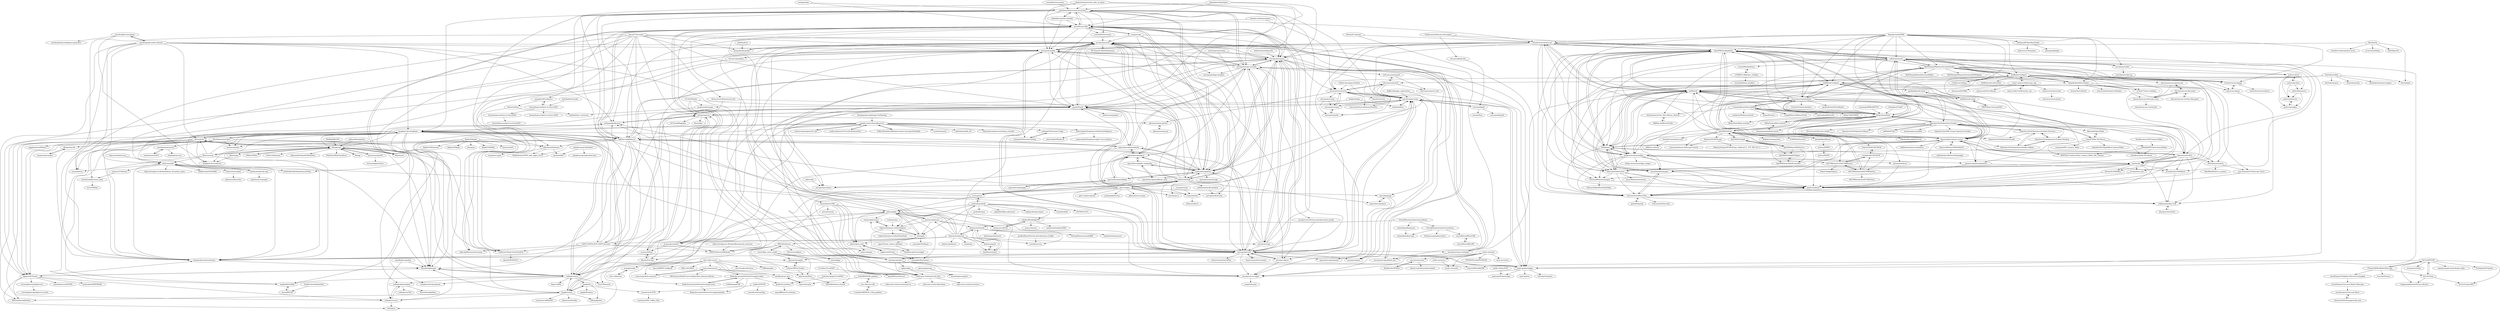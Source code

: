 digraph G {
"cosinekitty/astronomy" -> "jonathansick/awesome-astronomy" ["e"=1]
"eleanorlutz/asteroids_atlas_of_space" -> "astroML/astroML" ["e"=1]
"eleanorlutz/asteroids_atlas_of_space" -> "jonathansick/awesome-astronomy" ["e"=1]
"eleanorlutz/asteroids_atlas_of_space" -> "astropy/astropy-tutorials" ["e"=1]
"eleanorlutz/asteroids_atlas_of_space" -> "astropy/astroquery" ["e"=1]
"eleanorlutz/asteroids_atlas_of_space" -> "lightkurve/lightkurve" ["e"=1]
"bacook17/acronym" -> "joshspeagle/dynesty" ["e"=1]
"bacook17/acronym" -> "astropy/specutils"
"bacook17/acronym" -> "yymao/adstex" ["e"=1]
"bacook17/acronym" -> "astropy/astroplan"
"bacook17/acronym" -> "showyourwork/showyourwork" ["e"=1]
"bacook17/acronym" -> "pypeit/PypeIt"
"bacook17/acronym" -> "pyspeckit/pyspeckit"
"bacook17/acronym" -> "cconroy20/fsps"
"bacook17/acronym" -> "afeinstein20/eleanor"
"bacook17/acronym" -> "bd-j/prospector"
"bacook17/acronym" -> "andycasey/ads"
"bacook17/acronym" -> "timothydmorton/isochrones"
"bacook17/acronym" -> "ArtificialStellarPopulations/ArtPop"
"RadioAstronomySoftwareGroup/pyuvsim" -> "RadioAstronomySoftwareGroup/pyradiosky"
"RadioAstronomySoftwareGroup/pyuvsim" -> "RadioAstronomySoftwareGroup/pyuvdata"
"21cmfast/21cmFAST" -> "andreimesinger/21cmFAST"
"21cmfast/21cmFAST" -> "JulianBMunoz/Zeus21"
"asdf-format/asdf" -> "asdf-format/asdf-standard"
"asdf-format/asdf" -> "astropy/specutils"
"asdf-format/asdf" -> "astropy/astroquery"
"asdf-format/asdf" -> "radio-astro-tools/spectral-cube"
"asdf-format/asdf" -> "spacetelescope/jwst"
"asdf-format/asdf" -> "astropy/photutils"
"asdf-format/asdf" -> "spacetelescope/gwcs"
"asdf-format/asdf" -> "astropy/asdf-astropy"
"asdf-format/asdf" -> "sunpy/ndcube"
"asdf-format/asdf" -> "astropy/specreduce"
"asdf-format/asdf" -> "spacetelescope/jdaviz"
"asdf-format/asdf" -> "glue-viz/glue"
"asdf-format/asdf" -> "pypeit/PypeIt"
"asdf-format/asdf" -> "yt-project/yt" ["e"=1]
"asdf-format/asdf" -> "astropy/astroplan"
"deepskystacker/DSS" -> "Rolf-Hempel/PlanetarySystemStacker"
"deepskystacker/DSS" -> "OpenPHDGuiding/phd2"
"deepskystacker/DSS" -> "dstndstn/astrometry.net"
"deepskystacker/DSS" -> "nekitmm/starnet"
"deepskystacker/DSS" -> "Steffenhir/GraXpert"
"deepskystacker/DSS" -> "GreatAttractor/imppg"
"deepskystacker/DSS" -> "indilib/indi"
"deepskystacker/DSS" -> "rkaczorek/astroberry-server"
"deepskystacker/DSS" -> "BenJuan26/OpenSkyStacker"
"deepskystacker/DSS" -> "AllskyTeam/allsky"
"deepskystacker/DSS" -> "deepskydetail/AstroSharp"
"deepskystacker/DSS" -> "aaronwmorris/indi-allsky"
"deepskystacker/DSS" -> "OpenAstroTech/OpenAstroTracker"
"deepskystacker/DSS" -> "astrobin/astrobin"
"deepskystacker/DSS" -> "indilib/indi-3rdparty"
"0xCoto/PICTOR" -> "0xCoto/Virgo"
"0xCoto/PICTOR" -> "byggemandboesen/H-line-software"
"0xCoto/PICTOR" -> "UPennEoR/MiniRadioTelescope"
"0xCoto/PICTOR" -> "evanmayer/rtlobs"
"0xCoto/PICTOR" -> "0xCoto/CygnusRFI"
"0xCoto/PICTOR" -> "crpurcell/friendlyVRI"
"0xCoto/PICTOR" -> "nategri/simple-rpi-hydrogen-radio"
"0xCoto/PICTOR" -> "PsrSigSim/PsrSigSim"
"nekitmm/starnet" -> "OpenPHDGuiding/phd2"
"nekitmm/starnet" -> "Steffenhir/GraXpert"
"nekitmm/starnet" -> "rkaczorek/astroberry-server"
"nekitmm/starnet" -> "astrobin/astrobin"
"nekitmm/starnet" -> "dstndstn/astrometry.net"
"nekitmm/starnet" -> "cytan299/tribahtinov"
"nekitmm/starnet" -> "Rolf-Hempel/PlanetarySystemStacker"
"nekitmm/starnet" -> "p7ayfu77/astro-csbdeep"
"nekitmm/starnet" -> "KDE/kstars"
"nekitmm/starnet" -> "kenluozhenyu/One_Click_Meteor_Shower"
"nekitmm/starnet" -> "quatrope/astroalign"
"nekitmm/starnet" -> "rlancaste/AstroPi3"
"nekitmm/starnet" -> "avarakin/AstroPiMaker4"
"nekitmm/starnet" -> "GreatAttractor/imppg"
"nekitmm/starnet" -> "rlancaste/stellarsolver"
"hjd1964/OnStep" -> "hjd1964/OnStepX"
"hjd1964/OnStep" -> "hjd1964/SmartWebServer"
"hjd1964/OnStep" -> "indilib/indi"
"hjd1964/OnStep" -> "rkaczorek/astroberry-server"
"hjd1964/OnStep" -> "alanzjl/AlkaidMount"
"hjd1964/OnStep" -> "TCWORLD/AstroEQ"
"hjd1964/OnStep" -> "dEskoG/rDUINOScope"
"hjd1964/OnStep" -> "juanrmn/Arduino-Telescope-Control"
"hjd1964/OnStep" -> "indigo-astronomy/indigo"
"hjd1964/OnStep" -> "AllskyTeam/allsky"
"hjd1964/OnStep" -> "OpenPHDGuiding/phd2"
"hjd1964/OnStep" -> "jbrazio/ardufocus"
"hjd1964/OnStep" -> "ASCOMInitiative/ASCOMPlatform"
"hjd1964/OnStep" -> "kbahey/onstep-python"
"hjd1964/OnStep" -> "kevinferrare/arduino-st4"
"Stellarium/stellarium-web-engine" -> "dstndstn/astrometry.net" ["e"=1]
"Stellarium/stellarium-web-engine" -> "OpenPHDGuiding/phd2" ["e"=1]
"Stellarium/stellarium-web-engine" -> "cds-astro/aladin-lite" ["e"=1]
"google-research/exoplanet-ml" -> "aedattilo/models_K2"
"google-research/exoplanet-ml" -> "yuliang419/Astronet-Triage"
"google-research/exoplanet-ml" -> "exoplanet-dev/exoplanet"
"google-research/exoplanet-ml" -> "yuliang419/Astronet-Vetting"
"google-research/exoplanet-ml" -> "rodluger/starry"
"google-research/exoplanet-ml" -> "spacetelescope/tessworkshop_tutorials"
"google-research/exoplanet-ml" -> "ExoCTK/exoctk"
"google-research/exoplanet-ml" -> "cybertronai/imagenet18_old" ["e"=1]
"google-research/exoplanet-ml" -> "spacetelescope/notebooks"
"google-research/exoplanet-ml" -> "nyoki-mtl/pytorch-EverybodyDanceNow" ["e"=1]
"google-research/exoplanet-ml" -> "lightkurve/lightkurve"
"google-research/exoplanet-ml" -> "lkreidberg/batman"
"google-research/exoplanet-ml" -> "Pulkit-Khandelwal/Reinforcement-Learning-Notebooks" ["e"=1]
"google-research/exoplanet-ml" -> "oscaribv/pyaneti"
"google-research/exoplanet-ml" -> "pearsonkyle/Exoplanet-Artificial-Intelligence"
"sep-developers/sep" -> "astropy/photutils"
"sep-developers/sep" -> "astropy/astroscrappy"
"sep-developers/sep" -> "astromatic/sextractor"
"sep-developers/sep" -> "astromatic/scamp"
"sep-developers/sep" -> "pypeit/PypeIt"
"sep-developers/sep" -> "quatrope/astroalign"
"sep-developers/sep" -> "esheldon/fitsio"
"sep-developers/sep" -> "ejeschke/ginga"
"sep-developers/sep" -> "ericmandel/js9"
"sep-developers/sep" -> "astrorama/SourceXtractorPlusPlus"
"Pulkit-Khandelwal/Reinforcement-Learning-Notebooks" -> "google-research/exoplanet-ml" ["e"=1]
"glue-viz/glue" -> "astropy/specutils"
"glue-viz/glue" -> "glue-viz/glue-jupyter"
"glue-viz/glue" -> "radio-astro-tools/spectral-cube"
"glue-viz/glue" -> "astropy/photutils"
"glue-viz/glue" -> "ejeschke/ginga"
"glue-viz/glue" -> "asdf-format/asdf"
"glue-viz/glue" -> "joshspeagle/dynesty" ["e"=1]
"glue-viz/glue" -> "yt-project/yt" ["e"=1]
"glue-viz/glue" -> "sep-developers/sep"
"glue-viz/glue" -> "joshspeagle/brutus"
"glue-viz/glue" -> "sunpy/ndcube"
"glue-viz/glue" -> "astropy/pyvo"
"glue-viz/glue" -> "astropy/reproject"
"glue-viz/glue" -> "jdhenshaw/scousepy"
"glue-viz/glue" -> "pypeit/PypeIt"
"bendangnuksung/Image-OutPainting" -> "google-research/exoplanet-ml" ["e"=1]
"henrysky/astroNN" -> "jobovy/galpy"
"henrysky/astroNN" -> "jobovy/gaia_tools"
"henrysky/astroNN" -> "annayqho/TheCannon"
"henrysky/astroNN" -> "jobovy/apogee"
"henrysky/astroNN" -> "astroai/starnet"
"henrysky/astroNN" -> "KIPAC/StatisticalMethods"
"lightkurve/lightkurve" -> "afeinstein20/eleanor"
"lightkurve/lightkurve" -> "exoplanet-dev/exoplanet"
"lightkurve/lightkurve" -> "rodluger/starry"
"lightkurve/lightkurve" -> "spacetelescope/notebooks"
"lightkurve/lightkurve" -> "lkreidberg/batman"
"lightkurve/lightkurve" -> "hippke/wotan"
"lightkurve/lightkurve" -> "pypeit/PypeIt"
"lightkurve/lightkurve" -> "astropy/photutils"
"lightkurve/lightkurve" -> "astroML/astroML"
"lightkurve/lightkurve" -> "TeHanHunter/TESS_Gaia_Light_Curve"
"lightkurve/lightkurve" -> "hpparvi/PyTransit"
"lightkurve/lightkurve" -> "astropy/astroquery"
"lightkurve/lightkurve" -> "nespinoza/juliet"
"lightkurve/lightkurve" -> "timothydmorton/isochrones"
"lightkurve/lightkurve" -> "LSSTC-DSFP/LSSTC-DSFP-Sessions"
"spacetelescope/notebooks" -> "lightkurve/lightkurve"
"spacetelescope/notebooks" -> "pypeit/PypeIt"
"spacetelescope/notebooks" -> "spacetelescope/jdaviz"
"spacetelescope/notebooks" -> "exoplanet-dev/exoplanet"
"spacetelescope/notebooks" -> "spacetelescope/jwst"
"spacetelescope/notebooks" -> "astropy/astropy-tutorials"
"spacetelescope/notebooks" -> "rodluger/starry"
"hannorein/rebound" -> "dtamayo/reboundx"
"hannorein/rebound" -> "dtamayo/spock"
"hannorein/rebound" -> "shadden/celmech"
"hannorein/rebound" -> "exoplanet-dev/exoplanet"
"hannorein/rebound" -> "smirik/mercury"
"hannorein/rebound" -> "joshspeagle/dynesty" ["e"=1]
"hannorein/rebound" -> "dr-guangtou/taotie" ["e"=1]
"hannorein/rebound" -> "amusecode/amuse"
"hannorein/rebound" -> "esa/pykep" ["e"=1]
"hannorein/rebound" -> "astroML/astroML"
"hannorein/rebound" -> "MESAHub/mesa"
"hannorein/rebound" -> "pynbody/pynbody"
"hannorein/rebound" -> "poliastro/poliastro" ["e"=1]
"hannorein/rebound" -> "astropy/astropy" ["e"=1]
"hannorein/rebound" -> "LSSTC-DSFP/LSSTC-DSFP-Sessions"
"nyoki-mtl/pytorch-EverybodyDanceNow" -> "google-research/exoplanet-ml" ["e"=1]
"dfm/gp" -> "dfm/george" ["e"=1]
"bd-j/prospector" -> "cconroy20/fsps"
"bd-j/prospector" -> "dfm/python-fsps"
"bd-j/prospector" -> "pypeit/PypeIt"
"bd-j/prospector" -> "joshspeagle/dynesty" ["e"=1]
"bd-j/prospector" -> "bd-j/sedpy"
"bd-j/prospector" -> "ACCarnall/bagpipes"
"bd-j/prospector" -> "gbrammer/eazy-photoz"
"dr-guangtou/taotie" -> "pypeit/PypeIt" ["e"=1]
"dr-guangtou/taotie" -> "bd-j/prospector" ["e"=1]
"dr-guangtou/taotie" -> "KIPAC/StatisticalMethods" ["e"=1]
"dr-guangtou/taotie" -> "jobovy/galpy" ["e"=1]
"dr-guangtou/taotie" -> "astroML/astroML" ["e"=1]
"dr-guangtou/taotie" -> "cconroy20/fsps" ["e"=1]
"RickKessler/SNANA" -> "sncosmo/sncosmo"
"3fon3fonov/exostriker" -> "mzechmeister/serval"
"3fon3fonov/exostriker" -> "nespinoza/juliet"
"3fon3fonov/exostriker" -> "exoplanet-dev/exoplanet"
"3fon3fonov/exostriker" -> "hpparvi/PyTransit"
"3fon3fonov/exostriker" -> "megbedell/wobble"
"3fon3fonov/exostriker" -> "California-Planet-Search/radvel"
"3fon3fonov/exostriker" -> "lkreidberg/batman"
"natashabatalha/picaso" -> "natashabatalha/virga"
"pynbody/pynbody" -> "GalacticDynamics-Oxford/Agama"
"pynbody/pynbody" -> "jobovy/galpy"
"pynbody/pynbody" -> "pynbody/topsy"
"pynbody/pynbody" -> "alejandrobll/py-sphviewer" ["e"=1]
"pynbody/pynbody" -> "yt-project/yt" ["e"=1]
"pynbody/pynbody" -> "adrn/gala"
"pynbody/pynbody" -> "mikegrudic/pytreegrav"
"pynbody/pynbody" -> "bccp/nbodykit" ["e"=1]
"pynbody/pynbody" -> "LSSTDESC/CCL" ["e"=1]
"pynbody/pynbody" -> "nbodyx/Nbody6ppGPU"
"mzechmeister/serval" -> "mlafarga/raccoon"
"mzechmeister/serval" -> "mzechmeister/GLS"
"megbedell/wobble" -> "iancze/PSOAP"
"Starfish-develop/Starfish" -> "iancze/PSOAP"
"andycasey/ads" -> "adsabs/adsabs-dev-api"
"andycasey/ads" -> "timothydmorton/isochrones"
"andycasey/ads" -> "Open-Astrophysics-Bookshelf/star_formation_notes" ["e"=1]
"andycasey/ads" -> "yymao/adstex" ["e"=1]
"andycasey/ads" -> "jmeyers314/linmix"
"andycasey/ads" -> "AASJournals/AASTeX60"
"andycasey/ads" -> "ArtificialStellarPopulations/ArtPop"
"andycasey/ads" -> "jobovy/gaia_tools"
"andycasey/ads" -> "adrn/schwimmbad"
"rodluger/starry" -> "exoplanet-dev/exoplanet"
"rodluger/starry" -> "lkreidberg/batman"
"rodluger/starry" -> "rodluger/planetplanet"
"rodluger/starry" -> "megbedell/wobble"
"rodluger/starry" -> "hippke/tls"
"rodluger/starry" -> "hpparvi/ldtk"
"rodluger/starry" -> "exoplanet-dev/jaxoplanet" ["e"=1]
"rodluger/starry" -> "ExoCTK/exoctk"
"exoplanet-dev/exoplanet" -> "rodluger/starry"
"exoplanet-dev/exoplanet" -> "lkreidberg/batman"
"exoplanet-dev/exoplanet" -> "MNGuenther/allesfitter"
"exoplanet-dev/exoplanet" -> "nespinoza/juliet"
"exoplanet-dev/exoplanet" -> "California-Planet-Search/radvel"
"exoplanet-dev/exoplanet" -> "afeinstein20/eleanor"
"exoplanet-dev/exoplanet" -> "hippke/wotan"
"exoplanet-dev/exoplanet" -> "rodluger/planetplanet"
"exoplanet-dev/exoplanet" -> "megbedell/wobble"
"exoplanet-dev/exoplanet" -> "3fon3fonov/exostriker"
"exoplanet-dev/exoplanet" -> "lightkurve/lightkurve"
"exoplanet-dev/exoplanet" -> "exoplanet-dev/celerite2"
"exoplanet-dev/exoplanet" -> "dfm/celerite"
"exoplanet-dev/exoplanet" -> "hpparvi/PyTransit"
"exoplanet-dev/exoplanet" -> "exoplanet-dev/jaxoplanet" ["e"=1]
"afeinstein20/eleanor" -> "tessgi/tess-point"
"afeinstein20/eleanor" -> "pmaxted/ellc"
"afeinstein20/eleanor" -> "TeHanHunter/TESS_Gaia_Light_Curve"
"spacetelescope/poppy" -> "spacetelescope/webbpsf" ["e"=1]
"cybertronai/imagenet18_old" -> "google-research/exoplanet-ml" ["e"=1]
"sblunt/orbitize" -> "karllark/dust_extinction"
"sblunt/orbitize" -> "California-Planet-Search/radvel"
"astropy/ccd-reduction-and-photometry-guide" -> "astropy/ccdproc"
"mzechmeister/GLS" -> "mzechmeister/serval"
"hippke/wotan" -> "hippke/tls"
"hippke/wotan" -> "MNGuenther/allesfitter"
"hippke/wotan" -> "lkreidberg/batman"
"hippke/wotan" -> "afeinstein20/stella"
"hippke/wotan" -> "exoplanet-dev/exoplanet"
"hippke/wotan" -> "jvines/astroARIADNE"
"hippke/wotan" -> "jlillo/tpfplotter"
"hippke/wotan" -> "rodluger/starry"
"hippke/wotan" -> "rodluger/everest"
"timothydmorton/isochrones" -> "lkreidberg/batman"
"Adamslab/OpenSlider" -> "isaac879/Pan-Tilt-Mount"
"astropy/astropy-workshop" -> "astropy/astropy.github.com"
"astropy/astropy-workshop" -> "astropy/astropy-tutorials"
"astropy/astropy-workshop" -> "astropy/specutils"
"astrobin/astrobin" -> "astrobin/astrobin-ng"
"astrobin/astrobin" -> "nekitmm/starnet"
"astrobin/astrobin" -> "pchev/ccdciel"
"radis/radis" -> "astropy/specreduce" ["e"=1]
"amusecode/amuse" -> "GalacticDynamics-Oxford/Agama"
"amusecode/amuse" -> "jobovy/galpy"
"amusecode/amuse" -> "adrn/gala"
"amusecode/amuse" -> "lwang-astro/PeTar"
"amusecode/amuse" -> "dtamayo/reboundx"
"Rolf-Hempel/PlanetarySystemStacker" -> "GreatAttractor/imppg"
"Rolf-Hempel/PlanetarySystemStacker" -> "deepskydetail/AstroSharp"
"Rolf-Hempel/PlanetarySystemStacker" -> "cgarry/ser-player"
"Rolf-Hempel/PlanetarySystemStacker" -> "Steffenhir/GraXpert"
"Rolf-Hempel/PlanetarySystemStacker" -> "OpenPHDGuiding/phd2"
"Rolf-Hempel/PlanetarySystemStacker" -> "Rolf-Hempel/MoonPanoramaMaker"
"Rolf-Hempel/PlanetarySystemStacker" -> "openastroproject/openastro"
"Rolf-Hempel/PlanetarySystemStacker" -> "aaronwmorris/indi-allsky"
"Rolf-Hempel/PlanetarySystemStacker" -> "Rolf-Hempel/PlanetarySystemLRGBAligner"
"Rolf-Hempel/PlanetarySystemStacker" -> "nekitmm/starnet"
"Rolf-Hempel/PlanetarySystemStacker" -> "indilib/indi"
"Rolf-Hempel/PlanetarySystemStacker" -> "deufrai/als"
"Rolf-Hempel/PlanetarySystemStacker" -> "CorBer/waveSharp"
"Rolf-Hempel/PlanetarySystemStacker" -> "GuLinux/PlanetaryImager"
"Rolf-Hempel/PlanetarySystemStacker" -> "pchev/ccdciel"
"radio-astro-tools/spectral-cube" -> "radio-astro-tools/radio-beam"
"radio-astro-tools/spectral-cube" -> "radio-astro-tools/pvextractor"
"radio-astro-tools/spectral-cube" -> "radio-astro-tools/casa-formats-io"
"uqfoundation/pathos" -> "dfm/george" ["e"=1]
"astropy/ccdproc" -> "astropy/astroscrappy"
"astropy/ccdproc" -> "astropy/photutils"
"spacetelescope/jdaviz" -> "spacetelescope/jdat_notebooks"
"spacetelescope/jdaviz" -> "astropy/specutils"
"spacetelescope/jdaviz" -> "spacetelescope/jwst"
"spacetelescope/jdaviz" -> "spacetelescope/webbpsf"
"spacetelescope/jdaviz" -> "astropy/specreduce"
"spacetelescope/jdaviz" -> "spacetelescope/notebooks"
"spacetelescope/jdaviz" -> "astropy/photutils"
"yt-project/unyt" -> "sunpy/ndcube" ["e"=1]
"ASCOMInitiative/ASCOMPlatform" -> "ASCOMInitiative/ASCOMRemote"
"ASCOMInitiative/ASCOMPlatform" -> "vtorkalo/ASCOM.DSLR"
"ASCOMInitiative/ASCOMPlatform" -> "ASCOMInitiative/ASCOMLibrary"
"ASCOMInitiative/ASCOMPlatform" -> "OpenPHDGuiding/phd2"
"asdf-format/asdf-standard" -> "astropy/asdf-astropy"
"aplpy/aplpy" -> "radio-astro-tools/spectral-cube"
"aplpy/aplpy" -> "mriener/gausspyplus"
"liberfa/erfa" -> "liberfa/pyerfa"
"liberfa/erfa" -> "Starlink/pal"
"liberfa/erfa" -> "brandon-rhodes/python-novas"
"liberfa/erfa" -> "astropy/astroplan"
"liberfa/erfa" -> "ut-astria/orbdetpy" ["e"=1]
"einsteinpy/einsteinpy" -> "spacetelescope/jwst" ["e"=1]
"einsteinpy/einsteinpy" -> "astropy/astroquery" ["e"=1]
"marionmari/pyGPs" -> "dfm/george"
"marionmari/pyGPs" -> "duvenaud/phd-thesis" ["e"=1]
"astropy/reproject" -> "astropy/specutils"
"astropy/reproject" -> "astropy/photutils"
"astropy/reproject" -> "astropy/astroscrappy"
"astropy/reproject" -> "radio-astro-tools/spectral-cube"
"astropy/reproject" -> "quatrope/astroalign"
"astropy/reproject" -> "aplpy/aplpy"
"astropy/reproject" -> "sep-developers/sep"
"spacetelescope/webbpsf" -> "spacetelescope/poppy" ["e"=1]
"spacetelescope/webbpsf" -> "spacetelescope/jwst"
"spacetelescope/webbpsf" -> "spacetelescope/jdaviz"
"cds-astro/aladin-lite" -> "ericmandel/js9"
"VirtualPlanetaryLaboratory/vplanet" -> "VirtualPlanetaryLaboratory/atmos"
"VirtualPlanetaryLaboratory/vplanet" -> "dtamayo/reboundx"
"VirtualPlanetaryLaboratory/vplanet" -> "natashabatalha/picaso"
"AndrewAnnex/SpiceyPy" -> "astropy/astroquery" ["e"=1]
"casacore/python-casacore" -> "casacore/casacore"
"adrn/gala" -> "GalacticDynamics-Oxford/Agama"
"adrn/gala" -> "cmateu/galstreams"
"adrn/gala" -> "jobovy/galpy"
"adrn/gala" -> "apace7/local_volume_database"
"adrn/gala" -> "jobovy/gaia_tools"
"adrn/gala" -> "pacargile/ThePayne"
"rlancaste/AstroPi3" -> "rkaczorek/astroberry-server"
"rlancaste/AstroPi3" -> "rickbassham/ekos-web"
"rlancaste/AstroPi3" -> "avarakin/AstroPiMaker4"
"rlancaste/AstroPi3" -> "rlancaste/stellarsolver"
"rlancaste/AstroPi3" -> "pludov/mobindi"
"rlancaste/AstroPi3" -> "indilib/indi"
"rlancaste/AstroPi3" -> "deufrai/als"
"rlancaste/AstroPi3" -> "KDE/kstars"
"rlancaste/AstroPi3" -> "GuLinux/AstroPhoto-Plus"
"rlancaste/AstroPi3" -> "devDucks/astroarch"
"rlancaste/AstroPi3" -> "Patrick-81/NAFABox"
"GuLinux/AstroPhoto-Plus" -> "pludov/mobindi"
"GuLinux/AstroPhoto-Plus" -> "GuLinux/indi-lite-tools"
"GuLinux/AstroPhoto-Plus" -> "geehalel/npindi"
"GuLinux/AstroPhoto-Plus" -> "rickbassham/ekos-web"
"GuLinux/AstroPhoto-Plus" -> "knro/indiwebmanager"
"deufrai/als" -> "pludov/mobindi"
"deufrai/als" -> "rickbassham/ekos-web"
"deufrai/als" -> "Patrick-81/NAFABox"
"deufrai/als" -> "rlancaste/stellarsolver"
"deufrai/als" -> "GuLinux/AstroPhoto-Plus"
"deufrai/als" -> "art-den/astra_lite"
"deufrai/als" -> "knro/indiwebmanager"
"deufrai/als" -> "avarakin/AstroPiMaker4"
"teuben/nemo" -> "GalacticDynamics-Oxford/Agama"
"vtorkalo/ASCOM.DSLR" -> "FearL0rd/ASCOM.DSLR"
"vtorkalo/ASCOM.DSLR" -> "ASCOMInitiative/ASCOMRemote"
"ASCOMInitiative/ASCOMRemote" -> "ASCOMInitiative/ASCOMPlatform"
"ASCOMInitiative/ASCOMRemote" -> "vtorkalo/ASCOM.DSLR"
"ASCOMInitiative/ASCOMRemote" -> "EthanChappel/Alpyca"
"pchev/skychart" -> "pchev/ccdciel"
"pchev/skychart" -> "pchev/libpasastro"
"pchev/skychart" -> "pchev/indistarter"
"pchev/ccdciel" -> "pchev/skychart"
"pchev/ccdciel" -> "pchev/libpasastro"
"pchev/ccdciel" -> "pchev/indistarter"
"pchev/ccdciel" -> "pchev/eqmodgui"
"hippke/tls" -> "hippke/wotan"
"hippke/tls" -> "jlillo/tpfplotter"
"hippke/tls" -> "hippke/Pandora"
"hippke/tls" -> "noraeisner/LATTE"
"storyofthewolf/ExoCAM" -> "storyofthewolf/ExoRT"
"thomasjacquin/allsky-portal" -> "AllskyTeam/allsky-website"
"yuliang419/Astronet-Triage" -> "yuliang419/Astronet-Vetting"
"yuliang419/Astronet-Vetting" -> "yuliang419/Astronet-Triage"
"astromatic/swarp" -> "astromatic/scamp"
"astromatic/swarp" -> "astromatic/psfex"
"sunpy/ndcube" -> "wtbarnes/fiasco" ["e"=1]
"1CM69/Tri-Bahtinov_Grabber" -> "wytsep/bahtinov-grabber"
"1CM69/Tri-Bahtinov_Grabber" -> "cytan299/tribahtinov"
"jive-vlbi/casa-vlbi" -> "jradcliffe5/VLBI_pipeline"
"jive-vlbi/casa-vlbi" -> "e-merlin/eMERLIN_CASA_pipeline"
"geehalel/npindi" -> "GuLinux/AstroPhoto-Plus"
"wmpg/WesternMeteorPyLib" -> "CroatianMeteorNetwork/RMS"
"ratt-ru/dask-ms" -> "casangi/xradio"
"dfm/python-bls" -> "nespinoza/exonailer"
"storyofthewolf/ExoRT" -> "storyofthewolf/ExoCAM"
"pchev/libpasastro" -> "pchev/eqmodgui"
"pchev/libpasastro" -> "pchev/indistarter"
"pchev/indistarter" -> "pchev/eqmodgui"
"pchev/eqmodgui" -> "pchev/indistarter"
"astropy/astropy" -> "astroML/astroML" ["e"=1]
"astropy/astropy" -> "astropy/astroquery" ["e"=1]
"astropy/astropy" -> "astropy/astropy-tutorials" ["e"=1]
"astropy/astropy" -> "spacetelescope/jwst" ["e"=1]
"astropy/astropy" -> "astropy/photutils" ["e"=1]
"astropy/astropy" -> "jonathansick/awesome-astronomy" ["e"=1]
"astropy/astropy" -> "lightkurve/lightkurve" ["e"=1]
"ofrohn/d3-celestial" -> "GuLinux/AstroPhoto-Plus" ["e"=1]
"ofrohn/d3-celestial" -> "dstndstn/astrometry.net" ["e"=1]
"jpober/21cmSense" -> "rasg-affiliates/21cmSense"
"jobovy/galpy" -> "adrn/gala"
"jobovy/galpy" -> "amusecode/amuse"
"jobovy/galpy" -> "GalacticDynamics-Oxford/Agama"
"jobovy/galpy" -> "timothydmorton/isochrones"
"jobovy/galpy" -> "cmateu/galstreams"
"jobovy/galpy" -> "lwang-astro/PeTar"
"jobovy/galpy" -> "astropy/photutils"
"jobovy/galpy" -> "jobovy/gaia_tools"
"jobovy/galpy" -> "annayqho/TheCannon"
"jobovy/galpy" -> "astropy/specutils"
"jobovy/galpy" -> "dfm/python-fsps"
"sunpy/sunpy" -> "astroML/astroML" ["e"=1]
"sunpy/sunpy" -> "lightkurve/lightkurve" ["e"=1]
"sunpy/sunpy" -> "spacetelescope/jwst" ["e"=1]
"sunpy/sunpy" -> "astropy/specutils" ["e"=1]
"sunpy/sunpy" -> "sunpy/ndcube" ["e"=1]
"sunpy/sunpy" -> "astropy/astroquery" ["e"=1]
"sunpy/sunpy" -> "asdf-format/asdf" ["e"=1]
"semaphoreP/codeastro" -> "howardisaacson/Intro-to-Astro-2021"
"semaphoreP/codeastro" -> "sblunt/orbitize"
"jacobwilliams/Fortran-Astrodynamics-Toolkit" -> "smirik/mercury" ["e"=1]
"MESAHub/mesa" -> "wmwolf/py_mesa_reader"
"MESAHub/mesa" -> "rjfarmer/mesaplot"
"MESAHub/mesa" -> "rjfarmer/pyMesa"
"MESAHub/mesa" -> "rhdtownsend/gyre"
"MESAHub/mesa" -> "orlox/mkipp"
"MESAHub/mesa" -> "evbauer/MESA-Docker"
"isaac879/Pan-Tilt-Mount" -> "Adamslab/OpenSlider"
"isaac879/Pan-Tilt-Mount" -> "digitalbird01/DigitalBird-Camera-Slider"
"isaac879/Pan-Tilt-Mount" -> "clehn8ok/DIY3AxisCameraSlider"
"isaac879/Pan-Tilt-Mount" -> "cbradburne/Pan-Tilt-Mount"
"isaac879/Pan-Tilt-Mount" -> "NEWTech-Creative/3Axis_Camera_Slider_DIY_Arduino"
"isaac879/Pan-Tilt-Mount" -> "novaspirit/DIY_Camera_Slider"
"isaac879/Pan-Tilt-Mount" -> "OpenAstroTech/OpenAstroTracker"
"dstndstn/astrometry.net" -> "quatrope/astroalign"
"dstndstn/astrometry.net" -> "rlancaste/stellarsolver"
"dstndstn/astrometry.net" -> "sep-developers/sep"
"dstndstn/astrometry.net" -> "indilib/indi"
"dstndstn/astrometry.net" -> "astromatic/sextractor"
"dstndstn/astrometry.net" -> "OpenPHDGuiding/phd2"
"dstndstn/astrometry.net" -> "astropy/photutils"
"dstndstn/astrometry.net" -> "astropy/astroquery"
"dstndstn/astrometry.net" -> "nekitmm/starnet"
"dstndstn/astrometry.net" -> "indigo-astronomy/indigo"
"dstndstn/astrometry.net" -> "astropy/astroplan"
"dstndstn/astrometry.net" -> "astropy/reproject"
"dstndstn/astrometry.net" -> "KDE/kstars"
"dstndstn/astrometry.net" -> "pypeit/PypeIt"
"dstndstn/astrometry.net" -> "aaronwmorris/indi-allsky"
"RemovedMoney326/Hubble-Pi" -> "rkaczorek/astroberry-server"
"RemovedMoney326/Hubble-Pi" -> "adambaskerville/AstroPitography"
"1313e/CMasher" -> "radio-astro-tools/spectral-cube" ["e"=1]
"1313e/CMasher" -> "gregreen/dustmaps" ["e"=1]
"1313e/CMasher" -> "bd-j/prospector" ["e"=1]
"1313e/CMasher" -> "pypeit/PypeIt" ["e"=1]
"rzellem/EXOTIC" -> "oscaribv/exotrending"
"rzellem/EXOTIC" -> "noraeisner/LATTE"
"astropy/specutils" -> "astropy/photutils"
"astropy/specutils" -> "pyspeckit/pyspeckit"
"astropy/specutils" -> "astropy/specreduce"
"astropy/specutils" -> "pypeit/PypeIt"
"astropy/specutils" -> "astropy/astroplan"
"astropy/specutils" -> "astropy/astroscrappy"
"astropy/specutils" -> "astropy/package-template"
"astropy/specutils" -> "radio-astro-tools/spectral-cube"
"astropy/specutils" -> "astropy/astropy.github.com"
"astropy/specutils" -> "spacetelescope/jdaviz"
"astropy/specutils" -> "BU-hammerTeam/PyHammer"
"astropy/specutils" -> "astropy/regions"
"dfm/emcee" -> "dfm/george" ["e"=1]
"dfm/emcee" -> "astroML/astroML" ["e"=1]
"dtamayo/spock" -> "shadden/celmech"
"lmfit/lmfit-py" -> "pyspeckit/pyspeckit" ["e"=1]
"0xCoto/Virgo" -> "0xCoto/PICTOR"
"0xCoto/Virgo" -> "byggemandboesen/H-line-software"
"0xCoto/Virgo" -> "0xCoto/CygnusRFI"
"OpenAstroTech/OpenAstroTracker" -> "OpenAstroTech/OpenAstroTracker-Firmware"
"OpenAstroTech/OpenAstroTracker" -> "OpenAstroTech/OpenAstroTracker-Desktop"
"OpenAstroTech/OpenAstroTracker" -> "AllskyTeam/allsky"
"OpenAstroTech/OpenAstroTracker" -> "rkaczorek/astroberry-server"
"OpenAstroTech/OpenAstroTracker" -> "hjd1964/OnStep"
"OpenAstroTech/OpenAstroTracker" -> "isaac879/Pan-Tilt-Mount"
"OpenAstroTech/OpenAstroTracker" -> "OpenAstroTech/OpenAstroTracker-Addons"
"OpenAstroTech/OpenAstroTracker" -> "OpenAstroTech/OpenAstroMount"
"OpenAstroTech/OpenAstroTracker" -> "OpenAstroTech/OpenAstroGuider"
"OpenAstroTech/OpenAstroTracker" -> "OG-star-tech/OG-star-tracker-"
"OpenAstroTech/OpenAstroTracker" -> "Adamslab/OpenSlider"
"OpenAstroTech/OpenAstroTracker" -> "nekitmm/starnet"
"OpenAstroTech/OpenAstroTracker" -> "TadPath/PUMA" ["e"=1]
"OpenAstroTech/OpenAstroTracker" -> "machineagency/jubilee" ["e"=1]
"OpenAstroTech/OpenAstroTracker" -> "OpenAstroTech/Bit-Larger-OpenAstroTracker"
"astrofrog/mpl-scatter-density" -> "astrofrog/fast-histogram"
"astrofrog/mpl-scatter-density" -> "timothydmorton/isochrones"
"astrofrog/mpl-scatter-density" -> "joshspeagle/dynesty" ["e"=1]
"astrofrog/mpl-scatter-density" -> "dfm/celerite"
"astrofrog/mpl-scatter-density" -> "hpparvi/PyTransit"
"astrofrog/mpl-scatter-density" -> "yymao/adstex" ["e"=1]
"astrofrog/mpl-scatter-density" -> "astropy/astroscrappy"
"astrofrog/mpl-scatter-density" -> "exoplanet-dev/exoplanet"
"astrofrog/mpl-scatter-density" -> "andycasey/ads"
"astrofrog/mpl-scatter-density" -> "quatrope/astroalign"
"astrofrog/mpl-scatter-density" -> "astropy/astroplan"
"Open-Astrophysics-Bookshelf/numerical_exercises" -> "KIPAC/StatisticalMethods" ["e"=1]
"astropy/photutils" -> "astropy/specutils"
"astropy/photutils" -> "sep-developers/sep"
"astropy/photutils" -> "astropy/ccdproc"
"astropy/photutils" -> "astropy/astroplan"
"astropy/photutils" -> "quatrope/astroalign"
"astropy/photutils" -> "pypeit/PypeIt"
"astropy/photutils" -> "astropy/astroscrappy"
"astropy/photutils" -> "astropy/regions"
"astropy/photutils" -> "astropy/astroquery"
"astropy/photutils" -> "spacetelescope/imexam"
"astropy/photutils" -> "astropy/reproject"
"astropy/photutils" -> "astropy/astropy-tutorials"
"astropy/photutils" -> "lenstronomy/lenstronomy" ["e"=1]
"astropy/photutils" -> "Autostronomy/AstroPhot" ["e"=1]
"astropy/photutils" -> "timothydmorton/isochrones"
"indilib/indi-3rdparty" -> "indilib/indi"
"indilib/indi-3rdparty" -> "KDE/kstars"
"indilib/indi-3rdparty" -> "knro/indiwebmanager"
"indilib/indi-3rdparty" -> "indilib/pyindi-client"
"indilib/indi-3rdparty" -> "pludov/mobindi"
"indilib/indi-3rdparty" -> "OpenPHDGuiding/phd2"
"indilib/indi-3rdparty" -> "rkaczorek/astroberry-server"
"indilib/indi-3rdparty" -> "art-den/astra_lite"
"indilib/indi-3rdparty" -> "rlancaste/stellarsolver"
"indilib/indi-3rdparty" -> "geehalel/pyindi-client"
"indilib/indi-3rdparty" -> "deufrai/als"
"wmwolf/py_mesa_reader" -> "orlox/mkipp"
"wmwolf/py_mesa_reader" -> "rjfarmer/pyMesa"
"wmwolf/py_mesa_reader" -> "MESAHub/mesa"
"wmwolf/py_mesa_reader" -> "rjfarmer/mesaplot"
"wmwolf/py_mesa_reader" -> "MESAHub/mesa-contrib"
"tardis-sn/tardis" -> "tardis-sn/carsus"
"tardis-sn/tardis" -> "artis-mcrt/artis"
"tardis-sn/tardis" -> "tardis-sn/stardis"
"tardis-sn/tardis" -> "sncosmo/sncosmo"
"tardis-sn/tardis" -> "POSYDON-code/POSYDON"
"tardis-sn/tardis" -> "rjfarmer/mesaplot"
"spacetelescope/jdat_notebooks" -> "spacetelescope/jdaviz"
"spacetelescope/jdat_notebooks" -> "spacetelescope/jwebbinar_prep"
"spacetelescope/jdat_notebooks" -> "spacetelescope/jwst"
"avarakin/AstroPiMaker4" -> "rickbassham/ekos-web"
"healpy/healpy" -> "gregreen/dustmaps" ["e"=1]
"healpy/healpy" -> "esheldon/fitsio" ["e"=1]
"spacetelescope/gwcs" -> "ejeschke/ginga"
"bj80heyue/MeteorFinder" -> "kenluozhenyu/One_Click_Meteor_Shower"
"kenluozhenyu/One_Click_Meteor_Shower" -> "bj80heyue/MeteorFinder"
"astropy/astropy.github.com" -> "astropy/specutils"
"MMTObservatory/pyINDI" -> "indilib/pyindi-client"
"esheldon/fitsio" -> "sep-developers/sep"
"ericmandel/js9" -> "ericmandel/pyjs9"
"ericmandel/js9" -> "astrojs/fitsjs"
"ericmandel/js9" -> "sep-developers/sep"
"krittikaiitb/tutorials" -> "howardisaacson/Intro-to-Astro-2021" ["e"=1]
"FearL0rd/ASCOM.DSLR" -> "vtorkalo/ASCOM.DSLR"
"rlancaste/stellarsolver" -> "rickbassham/ekos-web"
"rlancaste/stellarsolver" -> "deufrai/als"
"rlancaste/stellarsolver" -> "pludov/mobindi"
"rlancaste/stellarsolver" -> "KDE/kstars"
"rlancaste/stellarsolver" -> "Jusas/WatneyAstrometry"
"rlancaste/stellarsolver" -> "GuLinux/PlanetaryImager"
"rlancaste/stellarsolver" -> "GuLinux/AstroPhoto-Plus"
"nbodyx/Nbody6ppGPU" -> "lwang-astro/PeTar"
"nbodyx/Nbody6ppGPU" -> "sambaranb/updated-BSE"
"nbodyx/Nbody6ppGPU" -> "emacss/emacss"
"geehalel/pyindi-client" -> "indilib/pyindi-client"
"jradcliffe5/VLBI_pipeline" -> "jive-vlbi/casa-vlbi"
"jradcliffe5/VLBI_pipeline" -> "haavee/jiveplot"
"fenriques/AstroDom" -> "rickbassham/ekos-web"
"rickbassham/ekos-web" -> "fenriques/AstroDom"
"noraeisner/LATTE" -> "noraeisner/PH_Coffee_Chat"
"OpenSpace/OpenSpace" -> "jonathansick/awesome-astronomy" ["e"=1]
"OpenSpace/OpenSpace" -> "spacetelescope/jwst" ["e"=1]
"OpenSpace/OpenSpace" -> "astropy/astroquery" ["e"=1]
"OpenSpace/OpenSpace" -> "astroML/astroML" ["e"=1]
"jonathansick/awesome-astronomy" -> "astroML/astroML"
"jonathansick/awesome-astronomy" -> "astropy/astropy-tutorials"
"jonathansick/awesome-astronomy" -> "jakevdp/BayesianAstronomy"
"jonathansick/awesome-astronomy" -> "sczesla/PyAstronomy"
"jonathansick/awesome-astronomy" -> "semaphoreP/codeastro"
"jonathansick/awesome-astronomy" -> "astropy/astroquery"
"jonathansick/awesome-astronomy" -> "lightkurve/lightkurve"
"jonathansick/awesome-astronomy" -> "exoplanet-dev/exoplanet"
"jonathansick/awesome-astronomy" -> "sep-developers/sep"
"jonathansick/awesome-astronomy" -> "pypeit/PypeIt"
"jonathansick/awesome-astronomy" -> "spacetelescope/jwst"
"jonathansick/awesome-astronomy" -> "LSSTC-DSFP/LSSTC-DSFP-Sessions"
"jonathansick/awesome-astronomy" -> "astropy/astroplan"
"jonathansick/awesome-astronomy" -> "skyfielders/python-skyfield" ["e"=1]
"jonathansick/awesome-astronomy" -> "rodluger/starry"
"KeplerGO/pyke" -> "KeplerGO/k2flix"
"KeplerGO/pyke" -> "rodluger/everest"
"KeplerGO/pyke" -> "OxES/k2sc"
"KeplerGO/pyke" -> "benmontet/f3"
"KeplerGO/pyke" -> "afeinstein20/eleanor"
"KeplerGO/pyke" -> "megbedell/wobble"
"KeplerGO/pyke" -> "KeplerGO/k2mosaic"
"KeplerGO/pyke" -> "KeplerGO/kpub"
"KeplerGO/pyke" -> "adrn/pyia"
"showyourwork/showyourwork" -> "rodluger/starry" ["e"=1]
"showyourwork/showyourwork" -> "pypeit/PypeIt" ["e"=1]
"schoolpost/CinePI" -> "AllskyTeam/allsky" ["e"=1]
"ratt-ru/foi-course" -> "aardk/jupyter-casa"
"ratt-ru/foi-course" -> "casangi/xradio"
"ratt-ru/foi-course" -> "RadioAstronomySoftwareGroup/pyuvsim"
"ratt-ru/foi-course" -> "RadioAstronomySoftwareGroup/pyuvdata"
"ratt-ru/foi-course" -> "casacore/casacore"
"ratt-ru/foi-course" -> "casacore/python-casacore"
"ratt-ru/foi-course" -> "crpurcell/friendlyVRI"
"ratt-ru/foi-course" -> "ska-sa/ARIWS-Cookbook"
"ratt-ru/foi-course" -> "MPoL-dev/MPoL"
"ratt-ru/foi-course" -> "ratt-ru/codex-africanus"
"ratt-ru/foi-course" -> "FRBs/pygedm" ["e"=1]
"pypeit/PypeIt" -> "astropy/specutils"
"pypeit/PypeIt" -> "bd-j/prospector"
"pypeit/PypeIt" -> "astropy/specreduce"
"pypeit/PypeIt" -> "astropy/photutils"
"pypeit/PypeIt" -> "mfouesneau/pyphot"
"pypeit/PypeIt" -> "timothydmorton/isochrones"
"astropy/astroplan" -> "astropy/photutils"
"astropy/astroplan" -> "astropy/specutils"
"astropy/astroplan" -> "astropy/ccdproc"
"astropy/astroplan" -> "pypeit/PypeIt"
"astropy/astroplan" -> "timothydmorton/isochrones"
"astropy/astroplan" -> "astropy/astroscrappy"
"astropy/astroplan" -> "astropy/astroquery"
"astropy/astroplan" -> "California-Planet-Search/radvel"
"astropy/astroplan" -> "quatrope/astroalign"
"astropy/astroplan" -> "hpparvi/PyTransit"
"astropy/astroplan" -> "rodluger/starry"
"astropy/astroplan" -> "cds-astro/ipyaladin" ["e"=1]
"casacore/casacore" -> "casacore/python-casacore"
"casacore/casacore" -> "SKA-ScienceDataProcessor/algorithm-reference-library"
"casacore/casacore" -> "RadioAstronomySoftwareGroup/pyuvdata"
"casacore/casacore" -> "radio-astro-tools/spectral-cube"
"casacore/casacore" -> "aardk/jupyter-casa"
"TadPath/PUMA" -> "OpenAstroTech/OpenAstroTracker" ["e"=1]
"CroatianMeteorNetwork/RMS" -> "wmpg/WesternMeteorPyLib"
"CroatianMeteorNetwork/RMS" -> "satmonkey/MeteorDL"
"CroatianMeteorNetwork/RMS" -> "dwkim78/ASTRiDE"
"CroatianMeteorNetwork/RMS" -> "markmac99/ukmon-pitools"
"CroatianMeteorNetwork/RMS" -> "aaronwmorris/indi-allsky"
"CroatianMeteorNetwork/RMS" -> "fripon/freeture"
"CroatianMeteorNetwork/RMS" -> "kenluozhenyu/One_Click_Meteor_Shower"
"CroatianMeteorNetwork/RMS" -> "AllskyTeam/allsky-website"
"CroatianMeteorNetwork/RMS" -> "AllskyTeam/allsky"
"OpenAstroTech/OpenAstroTracker-Addons" -> "OpenAstroTech/OpenAstroTracker-Desktop"
"OpenAstroTech/OpenAstroTracker-Addons" -> "OpenAstroTech/OpenAstroTracker-Firmware"
"GalSim-developers/GalSim" -> "sep-developers/sep" ["e"=1]
"GalSim-developers/GalSim" -> "astromatic/sextractor" ["e"=1]
"cgarry/ser-player" -> "GreatAttractor/imppg"
"cgarry/ser-player" -> "rickbassham/ekos-web"
"jmeyers314/linmix" -> "brandonckelly/carma_pack"
"lkreidberg/batman" -> "hpparvi/PyTransit"
"lkreidberg/batman" -> "rodluger/starry"
"OpenAstroTech/OpenAstroTracker-Firmware" -> "OpenAstroTech/OpenAstroTracker-Addons"
"OpenAstroTech/OpenAstroTracker-Firmware" -> "OpenAstroTech/OpenAstroTracker-Desktop"
"OpenAstroTech/OpenAstroTracker-Firmware" -> "OpenAstroTech/OpenAstroGuider"
"OpenAstroTech/OpenAstroTracker-Firmware" -> "OpenAstroTech/OpenAstroTracker"
"cconroy20/fsps" -> "dfm/python-fsps"
"cconroy20/fsps" -> "bd-j/prospector"
"gbrammer/eazy-photoz" -> "gbrammer/eazy-py"
"howardisaacson/Intro-to-Astro-2021" -> "semaphoreP/codeastro"
"howardisaacson/Intro-to-Astro-2021" -> "howardisaacson/Intro-to-Astro-2020"
"howardisaacson/Intro-to-Astro-2021" -> "howardisaacson/Intro-to-Astro2022"
"dfm/tinygp" -> "exoplanet-dev/celerite2" ["e"=1]
"dtamayo/reboundx" -> "shadden/celmech"
"dtamayo/reboundx" -> "matthewholman/assist" ["e"=1]
"dtamayo/reboundx" -> "MovingPlanetsAround/ABIE"
"dtamayo/reboundx" -> "dtamayo/spock"
"dtamayo/reboundx" -> "smirik/mercury"
"dtamayo/reboundx" -> "hannorein/rebound"
"aaronwmorris/indi-allsky" -> "AllskyTeam/allsky"
"aaronwmorris/indi-allsky" -> "indilib/indi-3rdparty"
"aaronwmorris/indi-allsky" -> "CroatianMeteorNetwork/RMS"
"aaronwmorris/indi-allsky" -> "AllskyTeam/allsky-website"
"aaronwmorris/indi-allsky" -> "AllskyTeam/allsky-modules"
"aaronwmorris/indi-allsky" -> "indilib/indi"
"aaronwmorris/indi-allsky" -> "OpenPHDGuiding/phd2"
"aaronwmorris/indi-allsky" -> "rlancaste/AstroPi3"
"aaronwmorris/indi-allsky" -> "rkaczorek/astroberry-server"
"aaronwmorris/indi-allsky" -> "deufrai/als"
"aaronwmorris/indi-allsky" -> "Curtis2012/clearskyalarm"
"aaronwmorris/indi-allsky" -> "Rolf-Hempel/PlanetarySystemStacker"
"aaronwmorris/indi-allsky" -> "indigo-astronomy/indigo"
"aaronwmorris/indi-allsky" -> "gordtulloch/mlCloudDetect"
"aaronwmorris/indi-allsky" -> "Steffenhir/GraXpert"
"OpenPHDGuiding/phd2" -> "indilib/indi"
"OpenPHDGuiding/phd2" -> "KDE/kstars"
"OpenPHDGuiding/phd2" -> "indilib/indi-3rdparty"
"OpenPHDGuiding/phd2" -> "indigo-astronomy/indigo"
"OpenPHDGuiding/phd2" -> "knro/indiwebmanager"
"OpenPHDGuiding/phd2" -> "nekitmm/starnet"
"OpenPHDGuiding/phd2" -> "rlancaste/stellarsolver"
"OpenPHDGuiding/phd2" -> "openastroproject/openastro"
"OpenPHDGuiding/phd2" -> "rkaczorek/astroberry-server"
"OpenPHDGuiding/phd2" -> "GuLinux/AstroPhoto-Plus"
"OpenPHDGuiding/phd2" -> "deufrai/als"
"OpenPHDGuiding/phd2" -> "pludov/mobindi"
"OpenPHDGuiding/phd2" -> "dstndstn/astrometry.net"
"OpenPHDGuiding/phd2" -> "ASCOMInitiative/ASCOMPlatform"
"OpenPHDGuiding/phd2" -> "ASCOMInitiative/ASCOMRemote"
"marcocipriani01/Telescope.Touch" -> "pludov/mobindi"
"kevinferrare/arduino-st4" -> "tliff/indi_ardust4"
"hjd1964/OnStepX" -> "hjd1964/SmartWebServer"
"hjd1964/OnStepX" -> "hjd1964/SmartHandController"
"hjd1964/OnStepX" -> "hjd1964/OnStep"
"hjd1964/OnStepX" -> "hjd1964/OnStepX-Plugins"
"hjd1964/SmartWebServer" -> "hjd1964/SmartHandController"
"hjd1964/SmartWebServer" -> "hjd1964/OnStepX"
"hjd1964/SmartWebServer" -> "hjd1964/OnStepX-Plugins"
"rjfarmer/mesaplot" -> "evbauer/MESA-Docker"
"clehn8ok/DIY3AxisCameraSlider" -> "NEWTech-Creative/3Axis_Camera_Slider_DIY_Arduino"
"clehn8ok/DIY3AxisCameraSlider" -> "cbradburne/Pan-Tilt-Mount"
"indilib/pyindi-client" -> "geehalel/pyindi-client"
"indilib/pyindi-client" -> "MMTObservatory/pyINDI"
"ucl-exoplanets/pylightcurve" -> "ucl-exoplanets/pylightcurve-torch"
"OpenAstroTech/OpenAstroTracker-Desktop" -> "OpenAstroTech/OpenAstroTracker-Addons"
"OpenAstroTech/OpenAstroTracker-Desktop" -> "OpenAstroTech/OpenAstroTracker-Firmware"
"hjd1964/SmartHandController" -> "hjd1964/OnStepX-Plugins"
"spacetelescope/jwebbinar_prep" -> "spacetelescope/jdat_notebooks"
"astropy/astroscrappy" -> "megalut/sewpy"
"GPflow/GPflow" -> "dfm/george" ["e"=1]
"devDucks/astroarch" -> "MattBlack85/astro_monitor"
"devDucks/astroarch" -> "marcocipriani01/Telescope.Touch"
"RadioAstronomySoftwareGroup/pyuvdata" -> "RadioAstronomySoftwareGroup/pyuvsim"
"RadioAstronomySoftwareGroup/pyuvdata" -> "EoRImaging/FHD"
"RadioAstronomySoftwareGroup/pyuvdata" -> "RadioAstronomySoftwareGroup/pyradiosky"
"RadioAstronomySoftwareGroup/pyuvdata" -> "jpober/21cmSense"
"mcguirepr89/BirdNET-Pi" -> "AllskyTeam/allsky" ["e"=1]
"Steffenhir/GraXpert" -> "deepskydetail/AstroSharp"
"Steffenhir/GraXpert" -> "Steffenhir/AstroNoiseNet"
"Steffenhir/GraXpert" -> "p7ayfu77/astro-csbdeep"
"Steffenhir/GraXpert" -> "smart-underworld/seestar_alp"
"Steffenhir/GraXpert" -> "CorBer/waveSharp"
"Steffenhir/GraXpert" -> "GreatAttractor/imppg"
"Steffenhir/GraXpert" -> "devDucks/astroarch"
"Steffenhir/GraXpert" -> "nekitmm/starnet"
"Steffenhir/GraXpert" -> "cgarry/ser-player"
"Steffenhir/GraXpert" -> "Rolf-Hempel/PlanetarySystemStacker"
"Steffenhir/GraXpert" -> "jlecomte/ascom-oag-focuser"
"Steffenhir/GraXpert" -> "indilib/indi-3rdparty"
"Steffenhir/GraXpert" -> "OpenPHDGuiding/phd2"
"nasa/apod-api" -> "astroML/astroML" ["e"=1]
"nasa/apod-api" -> "jonathansick/awesome-astronomy" ["e"=1]
"lukasschwab/arxiv.py" -> "andycasey/ads" ["e"=1]
"KDE/kstars" -> "indilib/indi"
"KDE/kstars" -> "indilib/indi-3rdparty"
"KDE/kstars" -> "rlancaste/stellarsolver"
"KDE/kstars" -> "OpenPHDGuiding/phd2"
"KDE/kstars" -> "knro/indiwebmanager"
"KDE/kstars" -> "pludov/mobindi"
"KDE/kstars" -> "rkaczorek/astroberry-server"
"KDE/kstars" -> "GuLinux/AstroPhoto-Plus"
"KDE/kstars" -> "indigo-astronomy/indigo"
"KDE/kstars" -> "rlancaste/AstroPi3"
"KDE/kstars" -> "deufrai/als"
"ejeschke/ginga" -> "spacetelescope/gwcs"
"ejeschke/ginga" -> "spacetelescope/imexam"
"ejeschke/ginga" -> "astropy/regions"
"astropy/astroquery" -> "astropy/photutils"
"astropy/astroquery" -> "astropy/astroplan"
"astropy/astroquery" -> "astropy/specutils"
"astropy/astroquery" -> "astroML/astroML"
"astropy/astroquery" -> "astropy/astropy-tutorials"
"astropy/astroquery" -> "spacetelescope/jwst"
"astropy/astroquery" -> "astropy/regions"
"astropy/astroquery" -> "lightkurve/lightkurve"
"astropy/astroquery" -> "astropy/ccdproc"
"astropy/astroquery" -> "sep-developers/sep"
"astropy/astroquery" -> "asdf-format/asdf"
"astropy/astroquery" -> "astropy/astropy" ["e"=1]
"astropy/astroquery" -> "radio-astro-tools/spectral-cube"
"astropy/astroquery" -> "astromatic/sextractor"
"astropy/astroquery" -> "pypeit/PypeIt"
"brandon-rhodes/pyephem" -> "astromatic/sextractor" ["e"=1]
"brandon-rhodes/pyephem" -> "astroML/astroML" ["e"=1]
"California-Planet-Search/radvel" -> "jdeast/EXOFASTv2"
"GreatAttractor/imppg" -> "GreatAttractor/stackistry"
"GreatAttractor/imppg" -> "cgarry/ser-player"
"GalacticDynamics-Oxford/Agama" -> "cmateu/galstreams"
"GalacticDynamics-Oxford/Agama" -> "adrn/gala"
"GalacticDynamics-Oxford/Agama" -> "DarkEnergySurvey/ugali"
"GalacticDynamics-Oxford/Agama" -> "GalacticDynamics-Oxford/GaiaTools"
"guille-c/Deep-HiTS" -> "quatrope/ProperImage"
"dfm/python-fsps" -> "cconroy20/fsps"
"howardisaacson/Intro-to-Astro2022" -> "howardisaacson/Intro-to-Astro2023"
"jlecomte/ascom-oag-focuser" -> "jlecomte/ascom-flat-panel"
"jlecomte/ascom-oag-focuser" -> "jlecomte/ascom-telescope-cover"
"quatrope/astroalign" -> "quatrope/ProperImage"
"quatrope/astroalign" -> "astropy/astroscrappy"
"quatrope/astroalign" -> "astropy/photutils"
"quatrope/astroalign" -> "acbecker/hotpants"
"quatrope/astroalign" -> "sep-developers/sep"
"quatrope/astroalign" -> "quatrope/ois"
"jlecomte/ascom-telescope-cover" -> "jlecomte/ascom-flat-panel"
"jlecomte/ascom-telescope-cover" -> "jlecomte/ascom-switch-hub"
"GuLinux/PlanetaryImager" -> "ThemosTsikas/PhotoPolarAlign"
"GuLinux/PlanetaryImager" -> "pludov/mobindi"
"nespinoza/exonailer" -> "dfm/python-bls"
"jlecomte/ascom-flat-panel" -> "jlecomte/ascom-wireless-flat-panel"
"jlecomte/ascom-flat-panel" -> "jlecomte/ascom-telescope-cover"
"jlecomte/ascom-flat-panel" -> "jlecomte/ascom-oag-focuser"
"dfm/george" -> "dfm/celerite"
"dfm/george" -> "joshspeagle/dynesty" ["e"=1]
"dfm/george" -> "dfm/corner.py" ["e"=1]
"dfm/george" -> "exoplanet-dev/exoplanet"
"dfm/george" -> "lkreidberg/batman"
"dfm/george" -> "dfm/tinygp" ["e"=1]
"dfm/george" -> "dfm/emcee" ["e"=1]
"dfm/george" -> "hippke/wotan"
"dfm/george" -> "marionmari/pyGPs"
"dfm/george" -> "rodluger/starry"
"dfm/george" -> "GPflow/GPflow" ["e"=1]
"dfm/george" -> "dfm/gp" ["e"=1]
"dfm/george" -> "ColCarroll/minimc" ["e"=1]
"dfm/george" -> "JohannesBuchner/PyMultiNest" ["e"=1]
"dfm/george" -> "PolyChord/PolyChordLite" ["e"=1]
"alanzjl/AlkaidMount" -> "hjd1964/OnStep"
"alanzjl/AlkaidMount" -> "polvinc/DHEM"
"cytan299/tribahtinov" -> "1CM69/Tri-Bahtinov_Grabber"
"dfm/corner.py" -> "dfm/george" ["e"=1]
"dfm/corner.py" -> "exoplanet-dev/exoplanet" ["e"=1]
"dfm/corner.py" -> "timothydmorton/isochrones" ["e"=1]
"dfm/corner.py" -> "lkreidberg/batman" ["e"=1]
"dfm/corner.py" -> "dfm/celerite" ["e"=1]
"dfm/corner.py" -> "andycasey/ads" ["e"=1]
"keflavich/image_registration" -> "quatrope/astroalign" ["e"=1]
"keflavich/image_registration" -> "sep-developers/sep" ["e"=1]
"indilib/indi" -> "indilib/indi-3rdparty"
"indilib/indi" -> "KDE/kstars"
"indilib/indi" -> "OpenPHDGuiding/phd2"
"indilib/indi" -> "rkaczorek/astroberry-server"
"indilib/indi" -> "knro/indiwebmanager"
"indilib/indi" -> "indigo-astronomy/indigo"
"indilib/indi" -> "GuLinux/AstroPhoto-Plus"
"indilib/indi" -> "rlancaste/AstroPi3"
"indilib/indi" -> "rlancaste/stellarsolver"
"indilib/indi" -> "dstndstn/astrometry.net"
"indilib/indi" -> "deufrai/als"
"indilib/indi" -> "GuLinux/PlanetaryImager"
"indilib/indi" -> "aaronwmorris/indi-allsky"
"indilib/indi" -> "pludov/mobindi"
"indilib/indi" -> "indilib/pyindi-client"
"Starlink/starlink" -> "Starlink/starlink-pywrapper"
"Starlink/starlink" -> "astromatic/sextractor"
"Starlink/starlink" -> "iraf-community/iraf"
"Starlink/starlink" -> "Starlink/pal"
"Starlink/starlink" -> "astropy/astroscrappy"
"Starlink/starlink" -> "Starlink/starjava"
"Starlink/starlink" -> "desihub/speclite"
"iraf-community/pyraf" -> "iraf-community/iraf"
"iraf-community/pyraf" -> "iraf-community/x11iraf"
"rodluger/everest" -> "OxES/k2sc"
"rodluger/everest" -> "rodluger/planetplanet"
"knro/indiwebmanager" -> "pludov/mobindi"
"knro/indiwebmanager" -> "GuLinux/AstroPhoto-Plus"
"tardis-sn/carsus" -> "tardis-sn/stardis"
"gregreen/dustmaps" -> "karllark/dust_extinction"
"dEskoG/rDUINOScope" -> "juanrmn/Arduino-Telescope-Control"
"dEskoG/rDUINOScope" -> "KhaireyNouhe/rDUINOScope_Adafruit3.5-_TFT_SPI_V2.3.1"
"OG-star-tech/OG-star-tracker-" -> "NikodemBartnik/StarTrckr"
"SasaKaranovic/DIY-Camera-Slider" -> "clehn8ok/DIY3AxisCameraSlider"
"art-den/astra_lite" -> "pludov/mobindi"
"hjd1964/OnStepX-Plugins" -> "hjd1964/SmartHandController"
"dfm/celerite" -> "exoplanet-dev/celerite2"
"dfm/celerite" -> "dfm/george"
"dfm/celerite" -> "eggplantbren/DNest4" ["e"=1]
"dfm/celerite" -> "rodluger/starry"
"dfm/celerite" -> "exoplanet-dev/exoplanet"
"dfm/celerite" -> "rodluger/everest"
"dfm/celerite" -> "brandonckelly/carma_pack"
"dfm/celerite" -> "timothydmorton/isochrones"
"dfm/celerite" -> "lkreidberg/batman"
"dfm/celerite" -> "dfm/python-bls"
"dfm/celerite" -> "yymao/adstex" ["e"=1]
"dfm/celerite" -> "hpparvi/PyTransit"
"SheffieldML/GPy" -> "dfm/george" ["e"=1]
"UPennEoR/MiniRadioTelescope" -> "0xCoto/PICTOR"
"UPennEoR/MiniRadioTelescope" -> "saveitforparts/Tailgater-Microwave-Imaging"
"UPennEoR/MiniRadioTelescope" -> "0xCoto/Virgo"
"UPennEoR/MiniRadioTelescope" -> "wuxx/AntRunner"
"andreimesinger/21cmFAST" -> "jpober/21cmSense"
"astroML/astroML" -> "jonathansick/awesome-astronomy"
"astroML/astroML" -> "astropy/astropy" ["e"=1]
"astroML/astroML" -> "astropy/astroquery"
"astroML/astroML" -> "lightkurve/lightkurve"
"astroML/astroML" -> "astropy/astropy-tutorials"
"astroML/astroML" -> "astropy/photutils"
"astroML/astroML" -> "dfm/emcee" ["e"=1]
"astroML/astroML" -> "dr-guangtou/taotie" ["e"=1]
"astroML/astroML" -> "jakevdp/BayesianAstronomy"
"astroML/astroML" -> "sczesla/PyAstronomy"
"astroML/astroML" -> "astropy/astroplan"
"astroML/astroML" -> "sunpy/sunpy" ["e"=1]
"astroML/astroML" -> "KIPAC/StatisticalMethods"
"astroML/astroML" -> "henrysky/astroNN"
"astroML/astroML" -> "spacetelescope/jwst"
"spacetelescope/jwst" -> "spacetelescope/webbpsf"
"spacetelescope/jwst" -> "spacetelescope/jdaviz"
"spacetelescope/jwst" -> "spacetelescope/jdat_notebooks"
"spacetelescope/jwst" -> "astropy/photutils"
"spacetelescope/jwst" -> "astropy/astroquery"
"spacetelescope/jwst" -> "spacetelescope/notebooks"
"spacetelescope/jwst" -> "astropy/specutils"
"spacetelescope/jwst" -> "asdf-format/asdf"
"spacetelescope/jwst" -> "lightkurve/lightkurve"
"spacetelescope/jwst" -> "pypeit/PypeIt"
"spacetelescope/jwst" -> "spacetelescope/jwebbinar_prep"
"spacetelescope/jwst" -> "spacetelescope/mirage"
"spacetelescope/jwst" -> "astroML/astroML"
"spacetelescope/jwst" -> "jonathansick/awesome-astronomy"
"spacetelescope/jwst" -> "sep-developers/sep"
"sncosmo/sncosmo" -> "RickKessler/SNANA"
"sncosmo/sncosmo" -> "daniel-muthukrishna/astrodash"
"pyspeckit/pyspeckit" -> "astropy/specutils"
"jobovy/gaia_tools" -> "agabrown/PyGaia"
"jobovy/gaia_tools" -> "jobovy/apogee"
"adrn/schwimmbad" -> "johannesulf/nautilus" ["e"=1]
"deepskydetail/AstroSharp" -> "Steffenhir/GraXpert"
"deepskydetail/AstroSharp" -> "p7ayfu77/astro-csbdeep"
"deepskydetail/AstroSharp" -> "jlecomte/ascom-telescope-cover"
"deepskydetail/AstroSharp" -> "Aveygo/AstroSleuth"
"deepskydetail/AstroSharp" -> "FearL0rd/ASCOM.DSLR"
"deepskydetail/AstroSharp" -> "marcocipriani01/Telescope.Touch"
"deepskydetail/AstroSharp" -> "artyom-beilis/OpenLiveStacker" ["e"=1]
"phoebe-project/phoebe2" -> "pmaxted/ellc"
"phoebe-project/phoebe2" -> "phoebe-project/phoebe2-docs"
"astromatic/psfex" -> "astromatic/scamp"
"LSSTC-DSFP/LSSTC-DSFP-Sessions" -> "pypeit/PypeIt"
"LSSTC-DSFP/LSSTC-DSFP-Sessions" -> "bd-j/prospector"
"LSSTC-DSFP/LSSTC-DSFP-Sessions" -> "KIPAC/StatisticalMethods"
"LSSTC-DSFP/LSSTC-DSFP-Sessions" -> "California-Planet-Search/radvel"
"LSSTC-DSFP/LSSTC-DSFP-Sessions" -> "joshspeagle/dynesty" ["e"=1]
"LSSTC-DSFP/LSSTC-DSFP-Sessions" -> "jakevdp/BayesianAstronomy"
"LSSTC-DSFP/LSSTC-DSFP-Sessions" -> "astropy/astropy-workshop"
"LSSTC-DSFP/LSSTC-DSFP-Sessions" -> "timothydmorton/isochrones"
"saveitforparts/Tailgater-Microwave-Imaging" -> "saveitforparts/Carryout-Radio-Telescope"
"hpparvi/PyTransit" -> "lkreidberg/batman"
"hpparvi/PyTransit" -> "ucl-exoplanets/pylightcurve"
"hpparvi/PyTransit" -> "timothydmorton/isochrones"
"hpparvi/PyTransit" -> "MNGuenther/allesfitter"
"hpparvi/PyTransit" -> "OxES/k2sc"
"hpparvi/PyTransit" -> "timothydmorton/VESPA"
"hpparvi/PyTransit" -> "tomlouden/SPIDERMAN"
"hpparvi/PyTransit" -> "rodluger/everest"
"polvinc/DHEM" -> "polvinc/HEMY"
"astromatic/scamp" -> "astromatic/psfex"
"astromatic/scamp" -> "astromatic/sextractor"
"apace7/local_volume_database" -> "DarkEnergySurvey/ugali"
"indigo-astronomy/indigo" -> "GuLinux/AstroPhoto-Plus"
"indigo-astronomy/indigo" -> "OpenPHDGuiding/phd2"
"indigo-astronomy/indigo" -> "knro/indiwebmanager"
"indigo-astronomy/indigo" -> "indilib/indi"
"indigo-astronomy/indigo" -> "rlancaste/stellarsolver"
"indigo-astronomy/indigo" -> "indigo-astronomy/indigo_imager"
"indigo-astronomy/indigo" -> "KDE/kstars"
"indigo-astronomy/indigo" -> "jbrazio/ardufocus"
"indigo-astronomy/indigo" -> "openastroproject/openastro"
"indigo-astronomy/indigo" -> "GuLinux/PlanetaryImager"
"indigo-astronomy/indigo" -> "indilib/indi-3rdparty"
"indigo-astronomy/indigo" -> "ASCOMInitiative/ASCOMRemote"
"indigo-astronomy/indigo" -> "pludov/mobindi"
"jlecomte/ascom-wireless-flat-panel" -> "jlecomte/ascom-flat-panel"
"casangi/xradio" -> "ratt-ru/dask-ms"
"adsabs/adsabs-dev-api" -> "andycasey/ads"
"adsabs/adsabs-dev-api" -> "adsabs/ads-examples"
"skyfielders/python-skyfield" -> "astroML/astroML" ["e"=1]
"skyfielders/python-skyfield" -> "jonathansick/awesome-astronomy" ["e"=1]
"skyfielders/python-skyfield" -> "dstndstn/astrometry.net" ["e"=1]
"skyfielders/python-skyfield" -> "astropy/astroplan" ["e"=1]
"AllskyTeam/allsky" -> "aaronwmorris/indi-allsky"
"AllskyTeam/allsky" -> "AllskyTeam/allsky-website"
"AllskyTeam/allsky" -> "indilib/indi"
"AllskyTeam/allsky" -> "CroatianMeteorNetwork/RMS"
"AllskyTeam/allsky" -> "OpenPHDGuiding/phd2"
"AllskyTeam/allsky" -> "rkaczorek/astroberry-server"
"AllskyTeam/allsky" -> "nekitmm/starnet"
"AllskyTeam/allsky" -> "OpenAstroTech/OpenAstroTracker"
"AllskyTeam/allsky" -> "hjd1964/OnStep"
"AllskyTeam/allsky" -> "rlancaste/AstroPi3"
"AllskyTeam/allsky" -> "AllskyTeam/allsky-modules"
"AllskyTeam/allsky" -> "indigo-astronomy/indigo"
"AllskyTeam/allsky" -> "Rolf-Hempel/PlanetarySystemStacker"
"AllskyTeam/allsky" -> "thomasjacquin/allsky-portal"
"AllskyTeam/allsky" -> "dstndstn/astrometry.net"
"iancze/PSOAP" -> "megbedell/wobble"
"saveitforparts/Carryout-Radio-Telescope" -> "saveitforparts/Carryout-Rotor"
"VirtualPlanetaryLaboratory/atmos" -> "storyofthewolf/ExoCAM"
"VirtualPlanetaryLaboratory/atmos" -> "Nicholaswogan/photochem"
"VirtualPlanetaryLaboratory/atmos" -> "natashabatalha/virga"
"smart-underworld/seestar_alp" -> "smart-underworld/seestar_run"
"smart-underworld/seestar_alp" -> "Steffenhir/GraXpert"
"smart-underworld/seestar_alp" -> "Arseneceefe/S50lib"
"smart-underworld/seestar_alp" -> "setiastro/setiastrosuite"
"smart-underworld/seestar_alp" -> "jarmoruuth/AstroMosaic"
"lwang-astro/PeTar" -> "nbodyx/Nbody6ppGPU"
"lwang-astro/PeTar" -> "ahwkuepper/mcluster"
"AllskyTeam/allsky-website" -> "thomasjacquin/allsky-portal"
"gbrammer/eazy-py" -> "gbrammer/eazy-photoz"
"smart-underworld/seestar_run" -> "smart-underworld/seestar_alp"
"yt-project/yt" -> "astropy/specutils" ["e"=1]
"yt-project/yt" -> "pynbody/pynbody" ["e"=1]
"yt-project/yt" -> "asdf-format/asdf" ["e"=1]
"yt-project/yt" -> "jobovy/galpy" ["e"=1]
"joshspeagle/dynesty" -> "bd-j/prospector" ["e"=1]
"joshspeagle/dynesty" -> "exoplanet-dev/exoplanet" ["e"=1]
"astropy/astropy-tutorials" -> "astropy/specutils"
"astropy/astropy-tutorials" -> "astropy/photutils"
"astropy/astropy-tutorials" -> "astropy/astropy-workshop"
"astropy/astropy-tutorials" -> "astropy/astropy.github.com"
"astropy/astropy-tutorials" -> "astropy/astroquery"
"astropy/astropy-tutorials" -> "astropy/ccd-reduction-and-photometry-guide"
"astropy/astropy-tutorials" -> "jonathansick/awesome-astronomy"
"astropy/astropy-tutorials" -> "spacetelescope/notebooks"
"astropy/astropy-tutorials" -> "astroML/astroML"
"astropy/astropy-tutorials" -> "astropy/astroplan"
"astropy/astropy-tutorials" -> "iraf-community/pyraf"
"astropy/astropy-tutorials" -> "astropy/package-template"
"astropy/astropy-tutorials" -> "pypeit/PypeIt"
"astropy/astropy-tutorials" -> "spacetelescope/jdaviz"
"astropy/astropy-tutorials" -> "astropy/pyvo"
"sczesla/PyAstronomy" -> "astropy/specutils"
"iraf-community/iraf" -> "iraf-community/pyraf"
"iraf-community/iraf" -> "iraf-community/x11iraf"
"iraf-community/iraf" -> "astromatic/sextractor"
"iraf-community/iraf" -> "astromatic/scamp"
"iraf-community/iraf" -> "astropy/astroscrappy"
"iraf-community/iraf" -> "astromatic/psfex"
"shadden/celmech" -> "dtamayo/spock"
"shadden/celmech" -> "dtamayo/reboundx"
"setiastro/setiastrosuite" -> "setiastro/cosmicclarity"
"lenstronomy/lenstronomy" -> "astropy/photutils" ["e"=1]
"gausspy/gausspy" -> "mriener/gausspyplus"
"e-merlin/eMERLIN_CASA_pipeline" -> "jive-vlbi/casa-vlbi"
"agabrown/PyGaia" -> "jobovy/gaia_tools"
"agabrown/PyGaia" -> "annayqho/TheCannon"
"BenJuan26/OpenSkyStacker" -> "mlnoga/nightlight"
"BenJuan26/OpenSkyStacker" -> "kylecorry31/Stargazer"
"cdavidson0522/winegard-sky-scan" -> "saveitforparts/Carryout-Rotor"
"nasa/kepler-pipeline" -> "rodluger/everest"
"nasa/kepler-pipeline" -> "lkreidberg/batman"
"astrofrog/fast-histogram" -> "astrofrog/mpl-scatter-density"
"astrofrog/fast-histogram" -> "astrofrog/acknowledgment-generator"
"astrofrog/fast-histogram" -> "exoplanet-dev/celerite2"
"astromatic/sextractor" -> "astromatic/scamp"
"astromatic/sextractor" -> "astromatic/psfex"
"astromatic/sextractor" -> "sep-developers/sep"
"astromatic/sextractor" -> "dstndstn/tractor" ["e"=1]
"astromatic/sextractor" -> "iraf-community/iraf"
"astromatic/sextractor" -> "astromatic/swarp"
"astromatic/sextractor" -> "astrorama/SourceXtractorPlusPlus"
"astromatic/sextractor" -> "gbrammer/eazy-photoz"
"rkaczorek/astroberry-server" -> "indilib/indi"
"rkaczorek/astroberry-server" -> "rlancaste/AstroPi3"
"rkaczorek/astroberry-server" -> "indilib/indi-3rdparty"
"rkaczorek/astroberry-server" -> "KDE/kstars"
"rkaczorek/astroberry-server" -> "devDucks/astroarch"
"rkaczorek/astroberry-server" -> "OpenPHDGuiding/phd2"
"rkaczorek/astroberry-server" -> "knro/indiwebmanager"
"rkaczorek/astroberry-server" -> "pludov/mobindi"
"rkaczorek/astroberry-server" -> "nekitmm/starnet"
"rkaczorek/astroberry-server" -> "RemovedMoney326/Hubble-Pi"
"rkaczorek/astroberry-server" -> "deufrai/als"
"rkaczorek/astroberry-server" -> "GuLinux/AstroPhoto-Plus"
"rkaczorek/astroberry-server" -> "indigo-astronomy/indigo"
"rkaczorek/astroberry-server" -> "openastroproject/openastro"
"rkaczorek/astroberry-server" -> "fehlfarbe/arduino-motorfocus"
"cds-astro/ipyaladin" -> "timothydmorton/isochrones" ["e"=1]
"brandonckelly/carma_pack" -> "AstroVPK/kali"
"saveitforparts/Carryout-Rotor" -> "cdavidson0522/winegard-sky-scan"
"rjfarmer/pyMesa" -> "MESAHub/mesa-contrib"
"cmateu/galstreams" -> "GalacticDynamics-Oxford/Agama"
"aardk/jupyter-casa" -> "haavee/jiveplot"
"haavee/jiveplot" -> "aardk/jupyter-casa"
"rodluger/planetplanet" -> "rodluger/corTeX"
"rodluger/planetplanet" -> "rodluger/everest"
"rodluger/planetplanet" -> "BrownDwarf/gollum"
"openastroproject/openastro" -> "GuLinux/PlanetaryImager"
"openastroproject/openastro" -> "avarakin/AstroPiMaker4"
"evbauer/MESA-Docker" -> "rjfarmer/mesaplot"
"evbauer/MESA-Docker" -> "rjfarmer/pyMesa"
"jbrazio/ardufocus" -> "pludov/mobindi"
"pearsonkyle/Exoplanet-Artificial-Intelligence" -> "pearsonkyle/Exoplanet-Light-Curve-Analysis"
"pearsonkyle/Exoplanet-Artificial-Intelligence" -> "pearsonkyle/Nbody-AI"
"pludov/mobindi" -> "GuLinux/AstroPhoto-Plus"
"Patrick-81/NAFABox" -> "pludov/mobindi"
"cosinekitty/astronomy" ["l"="19.644,14.952", "c"=641]
"jonathansick/awesome-astronomy" ["l"="20.344,14.879"]
"eleanorlutz/asteroids_atlas_of_space" ["l"="19.65,14.816", "c"=641]
"astroML/astroML" ["l"="20.316,14.885"]
"astropy/astropy-tutorials" ["l"="20.367,14.909"]
"astropy/astroquery" ["l"="20.364,14.942"]
"lightkurve/lightkurve" ["l"="20.375,14.858"]
"bacook17/acronym" ["l"="20.326,14.863"]
"joshspeagle/dynesty" ["l"="21.937,14.333", "c"=267]
"astropy/specutils" ["l"="20.37,14.925"]
"yymao/adstex" ["l"="21.963,14.41", "c"=267]
"astropy/astroplan" ["l"="20.343,14.909"]
"showyourwork/showyourwork" ["l"="21.966,14.293", "c"=267]
"pypeit/PypeIt" ["l"="20.353,14.92"]
"pyspeckit/pyspeckit" ["l"="20.388,14.891"]
"cconroy20/fsps" ["l"="20.265,14.881"]
"afeinstein20/eleanor" ["l"="20.415,14.835"]
"bd-j/prospector" ["l"="20.28,14.9"]
"andycasey/ads" ["l"="20.289,14.794"]
"timothydmorton/isochrones" ["l"="20.343,14.854"]
"ArtificialStellarPopulations/ArtPop" ["l"="20.297,14.82"]
"RadioAstronomySoftwareGroup/pyuvsim" ["l"="20.747,15.028"]
"RadioAstronomySoftwareGroup/pyradiosky" ["l"="20.741,15.046"]
"RadioAstronomySoftwareGroup/pyuvdata" ["l"="20.725,15.029"]
"21cmfast/21cmFAST" ["l"="20.818,15.103"]
"andreimesinger/21cmFAST" ["l"="20.793,15.083"]
"JulianBMunoz/Zeus21" ["l"="20.835,15.117"]
"asdf-format/asdf" ["l"="20.394,14.948"]
"asdf-format/asdf-standard" ["l"="20.456,14.937"]
"radio-astro-tools/spectral-cube" ["l"="20.456,14.977"]
"spacetelescope/jwst" ["l"="20.331,14.922"]
"astropy/photutils" ["l"="20.347,14.95"]
"spacetelescope/gwcs" ["l"="20.419,14.995"]
"astropy/asdf-astropy" ["l"="20.438,14.944"]
"sunpy/ndcube" ["l"="20.438,14.961"]
"astropy/specreduce" ["l"="20.387,14.926"]
"spacetelescope/jdaviz" ["l"="20.347,14.931"]
"glue-viz/glue" ["l"="20.415,14.969"]
"yt-project/yt" ["l"="63.403,-1.71", "c"=175]
"deepskystacker/DSS" ["l"="20.276,15.177"]
"Rolf-Hempel/PlanetarySystemStacker" ["l"="20.253,15.178"]
"OpenPHDGuiding/phd2" ["l"="20.303,15.2"]
"dstndstn/astrometry.net" ["l"="20.321,15.094"]
"nekitmm/starnet" ["l"="20.287,15.159"]
"Steffenhir/GraXpert" ["l"="20.232,15.185"]
"GreatAttractor/imppg" ["l"="20.241,15.155"]
"indilib/indi" ["l"="20.299,15.188"]
"rkaczorek/astroberry-server" ["l"="20.292,15.228"]
"BenJuan26/OpenSkyStacker" ["l"="20.375,15.221"]
"AllskyTeam/allsky" ["l"="20.337,15.206"]
"deepskydetail/AstroSharp" ["l"="20.218,15.213"]
"aaronwmorris/indi-allsky" ["l"="20.317,15.174"]
"OpenAstroTech/OpenAstroTracker" ["l"="20.3,15.296"]
"astrobin/astrobin" ["l"="20.249,15.141"]
"indilib/indi-3rdparty" ["l"="20.279,15.207"]
"0xCoto/PICTOR" ["l"="20.931,15.005"]
"0xCoto/Virgo" ["l"="20.956,14.998"]
"byggemandboesen/H-line-software" ["l"="20.949,15.022"]
"UPennEoR/MiniRadioTelescope" ["l"="20.982,15.01"]
"evanmayer/rtlobs" ["l"="20.905,15.013"]
"0xCoto/CygnusRFI" ["l"="20.947,14.976"]
"crpurcell/friendlyVRI" ["l"="20.839,15.003"]
"nategri/simple-rpi-hydrogen-radio" ["l"="20.915,14.981"]
"PsrSigSim/PsrSigSim" ["l"="20.925,15.031"]
"cytan299/tribahtinov" ["l"="20.333,15.128"]
"p7ayfu77/astro-csbdeep" ["l"="20.234,15.169"]
"KDE/kstars" ["l"="20.314,15.191"]
"kenluozhenyu/One_Click_Meteor_Shower" ["l"="20.355,15.154"]
"quatrope/astroalign" ["l"="20.326,14.995"]
"rlancaste/AstroPi3" ["l"="20.285,15.195"]
"avarakin/AstroPiMaker4" ["l"="20.268,15.193"]
"rlancaste/stellarsolver" ["l"="20.296,15.176"]
"hjd1964/OnStep" ["l"="20.357,15.267"]
"hjd1964/OnStepX" ["l"="20.385,15.292"]
"hjd1964/SmartWebServer" ["l"="20.377,15.303"]
"alanzjl/AlkaidMount" ["l"="20.419,15.291"]
"TCWORLD/AstroEQ" ["l"="20.401,15.266"]
"dEskoG/rDUINOScope" ["l"="20.375,15.336"]
"juanrmn/Arduino-Telescope-Control" ["l"="20.361,15.317"]
"indigo-astronomy/indigo" ["l"="20.316,15.211"]
"jbrazio/ardufocus" ["l"="20.326,15.256"]
"ASCOMInitiative/ASCOMPlatform" ["l"="20.328,15.243"]
"kbahey/onstep-python" ["l"="20.382,15.271"]
"kevinferrare/arduino-st4" ["l"="20.409,15.323"]
"Stellarium/stellarium-web-engine" ["l"="19.713,14.915", "c"=641]
"cds-astro/aladin-lite" ["l"="20.435,15.077"]
"google-research/exoplanet-ml" ["l"="20.429,14.772"]
"aedattilo/models_K2" ["l"="20.473,14.754"]
"yuliang419/Astronet-Triage" ["l"="20.442,14.731"]
"exoplanet-dev/exoplanet" ["l"="20.382,14.811"]
"yuliang419/Astronet-Vetting" ["l"="20.442,14.746"]
"rodluger/starry" ["l"="20.402,14.818"]
"spacetelescope/tessworkshop_tutorials" ["l"="20.457,14.748"]
"ExoCTK/exoctk" ["l"="20.412,14.763"]
"cybertronai/imagenet18_old" ["l"="45.639,28.869", "c"=170]
"spacetelescope/notebooks" ["l"="20.377,14.876"]
"nyoki-mtl/pytorch-EverybodyDanceNow" ["l"="43.55,31.016", "c"=318]
"lkreidberg/batman" ["l"="20.406,14.805"]
"Pulkit-Khandelwal/Reinforcement-Learning-Notebooks" ["l"="45.662,28.9", "c"=170]
"oscaribv/pyaneti" ["l"="20.459,14.731"]
"pearsonkyle/Exoplanet-Artificial-Intelligence" ["l"="20.47,14.703"]
"sep-developers/sep" ["l"="20.353,14.991"]
"astropy/astroscrappy" ["l"="20.328,14.961"]
"astromatic/sextractor" ["l"="20.316,15.011"]
"astromatic/scamp" ["l"="20.321,15.026"]
"esheldon/fitsio" ["l"="20.368,15.025"]
"ejeschke/ginga" ["l"="20.399,15"]
"ericmandel/js9" ["l"="20.399,15.039"]
"astrorama/SourceXtractorPlusPlus" ["l"="20.343,15.028"]
"glue-viz/glue-jupyter" ["l"="20.482,14.961"]
"joshspeagle/brutus" ["l"="20.448,14.998"]
"astropy/pyvo" ["l"="20.428,14.932"]
"astropy/reproject" ["l"="20.375,14.991"]
"jdhenshaw/scousepy" ["l"="20.456,14.962"]
"bendangnuksung/Image-OutPainting" ["l"="45.668,28.948", "c"=170]
"henrysky/astroNN" ["l"="20.251,14.837"]
"jobovy/galpy" ["l"="20.226,14.855"]
"jobovy/gaia_tools" ["l"="20.231,14.821"]
"annayqho/TheCannon" ["l"="20.216,14.836"]
"jobovy/apogee" ["l"="20.249,14.81"]
"astroai/starnet" ["l"="20.235,14.806"]
"KIPAC/StatisticalMethods" ["l"="20.277,14.846"]
"hippke/wotan" ["l"="20.442,14.818"]
"TeHanHunter/TESS_Gaia_Light_Curve" ["l"="20.412,14.859"]
"hpparvi/PyTransit" ["l"="20.387,14.824"]
"nespinoza/juliet" ["l"="20.395,14.833"]
"LSSTC-DSFP/LSSTC-DSFP-Sessions" ["l"="20.31,14.847"]
"hannorein/rebound" ["l"="20.218,14.777"]
"dtamayo/reboundx" ["l"="20.165,14.758"]
"dtamayo/spock" ["l"="20.187,14.759"]
"shadden/celmech" ["l"="20.18,14.744"]
"smirik/mercury" ["l"="20.197,14.74"]
"dr-guangtou/taotie" ["l"="22.065,14.316", "c"=267]
"amusecode/amuse" ["l"="20.185,14.811"]
"esa/pykep" ["l"="19.451,14.789", "c"=641]
"MESAHub/mesa" ["l"="20.146,14.652"]
"pynbody/pynbody" ["l"="20.164,14.848"]
"poliastro/poliastro" ["l"="19.464,14.833", "c"=641]
"astropy/astropy" ["l"="20.623,13.981", "c"=1146]
"dfm/gp" ["l"="39.088,36.051", "c"=714]
"dfm/george" ["l"="20.442,14.792"]
"dfm/python-fsps" ["l"="20.242,14.883"]
"bd-j/sedpy" ["l"="20.248,14.913"]
"ACCarnall/bagpipes" ["l"="20.225,14.909"]
"gbrammer/eazy-photoz" ["l"="20.266,14.963"]
"RickKessler/SNANA" ["l"="20.027,14.492"]
"sncosmo/sncosmo" ["l"="20.046,14.503"]
"3fon3fonov/exostriker" ["l"="20.399,14.787"]
"mzechmeister/serval" ["l"="20.477,14.733"]
"megbedell/wobble" ["l"="20.397,14.757"]
"California-Planet-Search/radvel" ["l"="20.348,14.803"]
"natashabatalha/picaso" ["l"="20.052,14.721"]
"natashabatalha/virga" ["l"="20.028,14.713"]
"GalacticDynamics-Oxford/Agama" ["l"="20.164,14.828"]
"pynbody/topsy" ["l"="20.143,14.874"]
"alejandrobll/py-sphviewer" ["l"="63.569,-1.815", "c"=175]
"adrn/gala" ["l"="20.187,14.832"]
"mikegrudic/pytreegrav" ["l"="20.12,14.873"]
"bccp/nbodykit" ["l"="22.1,14.254", "c"=267]
"LSSTDESC/CCL" ["l"="22.089,14.22", "c"=267]
"nbodyx/Nbody6ppGPU" ["l"="20.12,14.85"]
"mlafarga/raccoon" ["l"="20.509,14.724"]
"mzechmeister/GLS" ["l"="20.496,14.714"]
"iancze/PSOAP" ["l"="20.398,14.715"]
"Starfish-develop/Starfish" ["l"="20.402,14.67"]
"adsabs/adsabs-dev-api" ["l"="20.277,14.748"]
"Open-Astrophysics-Bookshelf/star_formation_notes" ["l"="63.481,-1.725", "c"=175]
"jmeyers314/linmix" ["l"="20.313,14.75"]
"AASJournals/AASTeX60" ["l"="20.265,14.77"]
"adrn/schwimmbad" ["l"="20.252,14.742"]
"rodluger/planetplanet" ["l"="20.429,14.803"]
"hippke/tls" ["l"="20.482,14.802"]
"hpparvi/ldtk" ["l"="20.385,14.773"]
"exoplanet-dev/jaxoplanet" ["l"="21.842,14.264", "c"=267]
"MNGuenther/allesfitter" ["l"="20.422,14.82"]
"exoplanet-dev/celerite2" ["l"="20.355,14.781"]
"dfm/celerite" ["l"="20.381,14.792"]
"tessgi/tess-point" ["l"="20.456,14.851"]
"pmaxted/ellc" ["l"="20.493,14.848"]
"spacetelescope/poppy" ["l"="33.968,-4.709", "c"=769]
"spacetelescope/webbpsf" ["l"="20.316,14.946"]
"sblunt/orbitize" ["l"="20.336,14.713"]
"karllark/dust_extinction" ["l"="20.344,14.658"]
"astropy/ccd-reduction-and-photometry-guide" ["l"="20.408,14.931"]
"astropy/ccdproc" ["l"="20.361,14.962"]
"afeinstein20/stella" ["l"="20.474,14.833"]
"jvines/astroARIADNE" ["l"="20.503,14.821"]
"jlillo/tpfplotter" ["l"="20.483,14.82"]
"rodluger/everest" ["l"="20.418,14.787"]
"Adamslab/OpenSlider" ["l"="20.265,15.352"]
"isaac879/Pan-Tilt-Mount" ["l"="20.268,15.378"]
"astropy/astropy-workshop" ["l"="20.364,14.888"]
"astropy/astropy.github.com" ["l"="20.391,14.907"]
"astrobin/astrobin-ng" ["l"="20.232,15.115"]
"pchev/ccdciel" ["l"="20.184,15.177"]
"radis/radis" ["l"="21.454,14.979", "c"=267]
"lwang-astro/PeTar" ["l"="20.146,14.842"]
"cgarry/ser-player" ["l"="20.221,15.17"]
"Rolf-Hempel/MoonPanoramaMaker" ["l"="20.207,15.152"]
"openastroproject/openastro" ["l"="20.265,15.219"]
"Rolf-Hempel/PlanetarySystemLRGBAligner" ["l"="20.224,15.147"]
"deufrai/als" ["l"="20.287,15.204"]
"CorBer/waveSharp" ["l"="20.202,15.192"]
"GuLinux/PlanetaryImager" ["l"="20.262,15.206"]
"radio-astro-tools/radio-beam" ["l"="20.496,14.994"]
"radio-astro-tools/pvextractor" ["l"="20.491,14.979"]
"radio-astro-tools/casa-formats-io" ["l"="20.479,14.992"]
"uqfoundation/pathos" ["l"="43.877,23.611", "c"=95]
"spacetelescope/jdat_notebooks" ["l"="20.306,14.932"]
"yt-project/unyt" ["l"="63.439,-1.807", "c"=175]
"ASCOMInitiative/ASCOMRemote" ["l"="20.309,15.254"]
"vtorkalo/ASCOM.DSLR" ["l"="20.286,15.265"]
"ASCOMInitiative/ASCOMLibrary" ["l"="20.358,15.247"]
"aplpy/aplpy" ["l"="20.46,15.018"]
"mriener/gausspyplus" ["l"="20.507,15.04"]
"liberfa/erfa" ["l"="20.232,14.944"]
"liberfa/pyerfa" ["l"="20.194,14.94"]
"Starlink/pal" ["l"="20.225,14.979"]
"brandon-rhodes/python-novas" ["l"="20.194,14.959"]
"ut-astria/orbdetpy" ["l"="19.445,14.83", "c"=641]
"einsteinpy/einsteinpy" ["l"="33.939,-4.971", "c"=769]
"marionmari/pyGPs" ["l"="20.491,14.773"]
"duvenaud/phd-thesis" ["l"="46.338,26.049", "c"=68]
"VirtualPlanetaryLaboratory/vplanet" ["l"="20.088,14.722"]
"VirtualPlanetaryLaboratory/atmos" ["l"="20.042,14.696"]
"AndrewAnnex/SpiceyPy" ["l"="19.426,14.871", "c"=641]
"casacore/python-casacore" ["l"="20.691,15.002"]
"casacore/casacore" ["l"="20.659,15.005"]
"cmateu/galstreams" ["l"="20.185,14.851"]
"apace7/local_volume_database" ["l"="20.148,14.814"]
"pacargile/ThePayne" ["l"="20.164,14.803"]
"rickbassham/ekos-web" ["l"="20.256,15.196"]
"pludov/mobindi" ["l"="20.286,15.217"]
"GuLinux/AstroPhoto-Plus" ["l"="20.299,15.215"]
"devDucks/astroarch" ["l"="20.241,15.222"]
"Patrick-81/NAFABox" ["l"="20.273,15.229"]
"GuLinux/indi-lite-tools" ["l"="20.29,15.251"]
"geehalel/npindi" ["l"="20.304,15.24"]
"knro/indiwebmanager" ["l"="20.309,15.225"]
"art-den/astra_lite" ["l"="20.273,15.24"]
"teuben/nemo" ["l"="20.113,14.809"]
"FearL0rd/ASCOM.DSLR" ["l"="20.251,15.258"]
"EthanChappel/Alpyca" ["l"="20.324,15.28"]
"pchev/skychart" ["l"="20.148,15.184"]
"pchev/libpasastro" ["l"="20.156,15.198"]
"pchev/indistarter" ["l"="20.163,15.184"]
"pchev/eqmodgui" ["l"="20.17,15.196"]
"hippke/Pandora" ["l"="20.517,14.795"]
"noraeisner/LATTE" ["l"="20.55,14.774"]
"storyofthewolf/ExoCAM" ["l"="20.012,14.685"]
"storyofthewolf/ExoRT" ["l"="19.995,14.678"]
"thomasjacquin/allsky-portal" ["l"="20.375,15.202"]
"AllskyTeam/allsky-website" ["l"="20.363,15.187"]
"astromatic/swarp" ["l"="20.316,15.044"]
"astromatic/psfex" ["l"="20.303,15.033"]
"wtbarnes/fiasco" ["l"="21.146,15.811", "c"=2392]
"1CM69/Tri-Bahtinov_Grabber" ["l"="20.357,15.121"]
"wytsep/bahtinov-grabber" ["l"="20.381,15.117"]
"jive-vlbi/casa-vlbi" ["l"="20.723,15.092"]
"jradcliffe5/VLBI_pipeline" ["l"="20.714,15.074"]
"e-merlin/eMERLIN_CASA_pipeline" ["l"="20.73,15.107"]
"wmpg/WesternMeteorPyLib" ["l"="20.408,15.18"]
"CroatianMeteorNetwork/RMS" ["l"="20.381,15.18"]
"ratt-ru/dask-ms" ["l"="20.785,14.966"]
"casangi/xradio" ["l"="20.769,14.979"]
"dfm/python-bls" ["l"="20.38,14.739"]
"nespinoza/exonailer" ["l"="20.378,14.714"]
"ofrohn/d3-celestial" ["l"="19.654,14.916", "c"=641]
"jpober/21cmSense" ["l"="20.765,15.059"]
"rasg-affiliates/21cmSense" ["l"="20.785,15.061"]
"sunpy/sunpy" ["l"="21.139,15.695", "c"=2392]
"semaphoreP/codeastro" ["l"="20.313,14.726"]
"howardisaacson/Intro-to-Astro-2021" ["l"="20.299,14.674"]
"jacobwilliams/Fortran-Astrodynamics-Toolkit" ["l"="62.613,-0.791", "c"=953]
"wmwolf/py_mesa_reader" ["l"="20.129,14.63"]
"rjfarmer/mesaplot" ["l"="20.109,14.604"]
"rjfarmer/pyMesa" ["l"="20.139,14.618"]
"rhdtownsend/gyre" ["l"="20.167,14.633"]
"orlox/mkipp" ["l"="20.148,14.629"]
"evbauer/MESA-Docker" ["l"="20.116,14.622"]
"digitalbird01/DigitalBird-Camera-Slider" ["l"="20.269,15.426"]
"clehn8ok/DIY3AxisCameraSlider" ["l"="20.241,15.418"]
"cbradburne/Pan-Tilt-Mount" ["l"="20.256,15.404"]
"NEWTech-Creative/3Axis_Camera_Slider_DIY_Arduino" ["l"="20.241,15.397"]
"novaspirit/DIY_Camera_Slider" ["l"="20.28,15.405"]
"RemovedMoney326/Hubble-Pi" ["l"="20.249,15.28"]
"adambaskerville/AstroPitography" ["l"="20.222,15.307"]
"1313e/CMasher" ["l"="22.005,14.443", "c"=267]
"gregreen/dustmaps" ["l"="20.35,14.622"]
"rzellem/EXOTIC" ["l"="20.592,14.754"]
"oscaribv/exotrending" ["l"="20.615,14.743"]
"astropy/package-template" ["l"="20.406,14.91"]
"BU-hammerTeam/PyHammer" ["l"="20.435,14.91"]
"astropy/regions" ["l"="20.378,14.968"]
"dfm/emcee" ["l"="20.57,13.984", "c"=1146]
"lmfit/lmfit-py" ["l"="21.898,14.563", "c"=267]
"OpenAstroTech/OpenAstroTracker-Firmware" ["l"="20.293,15.329"]
"OpenAstroTech/OpenAstroTracker-Desktop" ["l"="20.306,15.34"]
"OpenAstroTech/OpenAstroTracker-Addons" ["l"="20.31,15.325"]
"OpenAstroTech/OpenAstroMount" ["l"="20.327,15.332"]
"OpenAstroTech/OpenAstroGuider" ["l"="20.277,15.323"]
"OG-star-tech/OG-star-tracker-" ["l"="20.324,15.373"]
"TadPath/PUMA" ["l"="41.912,26.373", "c"=712]
"machineagency/jubilee" ["l"="59.642,0.256", "c"=121]
"OpenAstroTech/Bit-Larger-OpenAstroTracker" ["l"="20.275,15.31"]
"astrofrog/mpl-scatter-density" ["l"="20.34,14.837"]
"astrofrog/fast-histogram" ["l"="20.323,14.791"]
"Open-Astrophysics-Bookshelf/numerical_exercises" ["l"="63.454,-1.715", "c"=175]
"spacetelescope/imexam" ["l"="20.389,14.985"]
"lenstronomy/lenstronomy" ["l"="22.184,14.261", "c"=267]
"Autostronomy/AstroPhot" ["l"="22.126,14.29", "c"=267]
"indilib/pyindi-client" ["l"="20.253,15.232"]
"geehalel/pyindi-client" ["l"="20.258,15.244"]
"MESAHub/mesa-contrib" ["l"="20.131,14.603"]
"tardis-sn/tardis" ["l"="20.07,14.544"]
"tardis-sn/carsus" ["l"="20.088,14.522"]
"artis-mcrt/artis" ["l"="20.049,14.555"]
"tardis-sn/stardis" ["l"="20.07,14.522"]
"POSYDON-code/POSYDON" ["l"="20.045,14.534"]
"spacetelescope/jwebbinar_prep" ["l"="20.286,14.928"]
"healpy/healpy" ["l"="22.13,14.182", "c"=267]
"bj80heyue/MeteorFinder" ["l"="20.375,15.146"]
"MMTObservatory/pyINDI" ["l"="20.231,15.255"]
"ericmandel/pyjs9" ["l"="20.409,15.063"]
"astrojs/fitsjs" ["l"="20.436,15.054"]
"krittikaiitb/tutorials" ["l"="-3.659,23.145", "c"=827]
"Jusas/WatneyAstrometry" ["l"="20.292,15.133"]
"sambaranb/updated-BSE" ["l"="20.092,14.844"]
"emacss/emacss" ["l"="20.092,14.859"]
"haavee/jiveplot" ["l"="20.703,15.047"]
"fenriques/AstroDom" ["l"="20.235,15.204"]
"noraeisner/PH_Coffee_Chat" ["l"="20.572,14.77"]
"OpenSpace/OpenSpace" ["l"="19.583,14.844", "c"=641]
"jakevdp/BayesianAstronomy" ["l"="20.293,14.865"]
"sczesla/PyAstronomy" ["l"="20.309,14.909"]
"skyfielders/python-skyfield" ["l"="19.542,14.872", "c"=641]
"KeplerGO/pyke" ["l"="20.419,14.737"]
"KeplerGO/k2flix" ["l"="20.442,14.706"]
"OxES/k2sc" ["l"="20.402,14.772"]
"benmontet/f3" ["l"="20.431,14.696"]
"KeplerGO/k2mosaic" ["l"="20.429,14.713"]
"KeplerGO/kpub" ["l"="20.415,14.698"]
"adrn/pyia" ["l"="20.415,14.71"]
"schoolpost/CinePI" ["l"="-22.974,-45.008", "c"=114]
"ratt-ru/foi-course" ["l"="20.741,15.003"]
"aardk/jupyter-casa" ["l"="20.698,15.022"]
"ska-sa/ARIWS-Cookbook" ["l"="20.744,14.977"]
"MPoL-dev/MPoL" ["l"="20.771,15.011"]
"ratt-ru/codex-africanus" ["l"="20.764,14.995"]
"FRBs/pygedm" ["l"="20.674,15.523", "c"=2392]
"mfouesneau/pyphot" ["l"="20.416,14.895"]
"cds-astro/ipyaladin" ["l"="21.936,14.492", "c"=267]
"SKA-ScienceDataProcessor/algorithm-reference-library" ["l"="20.666,14.983"]
"satmonkey/MeteorDL" ["l"="20.408,15.162"]
"dwkim78/ASTRiDE" ["l"="20.432,15.195"]
"markmac99/ukmon-pitools" ["l"="20.411,15.198"]
"fripon/freeture" ["l"="20.429,15.172"]
"GalSim-developers/GalSim" ["l"="22.143,14.224", "c"=267]
"brandonckelly/carma_pack" ["l"="20.35,14.742"]
"gbrammer/eazy-py" ["l"="20.241,14.97"]
"howardisaacson/Intro-to-Astro-2020" ["l"="20.282,14.65"]
"howardisaacson/Intro-to-Astro2022" ["l"="20.293,14.626"]
"dfm/tinygp" ["l"="21.862,14.228", "c"=267]
"matthewholman/assist" ["l"="19.44,15.056", "c"=641]
"MovingPlanetsAround/ABIE" ["l"="20.143,14.74"]
"AllskyTeam/allsky-modules" ["l"="20.347,15.176"]
"Curtis2012/clearskyalarm" ["l"="20.338,15.155"]
"gordtulloch/mlCloudDetect" ["l"="20.327,15.147"]
"marcocipriani01/Telescope.Touch" ["l"="20.234,15.237"]
"tliff/indi_ardust4" ["l"="20.428,15.345"]
"hjd1964/SmartHandController" ["l"="20.389,15.318"]
"hjd1964/OnStepX-Plugins" ["l"="20.398,15.307"]
"ucl-exoplanets/pylightcurve" ["l"="20.37,14.763"]
"ucl-exoplanets/pylightcurve-torch" ["l"="20.367,14.732"]
"megalut/sewpy" ["l"="20.293,14.969"]
"GPflow/GPflow" ["l"="45.874,26.135", "c"=68]
"MattBlack85/astro_monitor" ["l"="20.212,15.248"]
"EoRImaging/FHD" ["l"="20.717,15.011"]
"mcguirepr89/BirdNET-Pi" ["l"="-52.475,10.563", "c"=19]
"Steffenhir/AstroNoiseNet" ["l"="20.199,15.172"]
"smart-underworld/seestar_alp" ["l"="20.158,15.162"]
"jlecomte/ascom-oag-focuser" ["l"="20.167,15.224"]
"nasa/apod-api" ["l"="19.529,14.101", "c"=868]
"lukasschwab/arxiv.py" ["l"="-34.152,16.216", "c"=996]
"brandon-rhodes/pyephem" ["l"="19.549,14.942", "c"=641]
"jdeast/EXOFASTv2" ["l"="20.337,14.766"]
"GreatAttractor/stackistry" ["l"="20.211,15.129"]
"DarkEnergySurvey/ugali" ["l"="20.133,14.821"]
"GalacticDynamics-Oxford/GaiaTools" ["l"="20.136,14.8"]
"guille-c/Deep-HiTS" ["l"="20.249,15.05"]
"quatrope/ProperImage" ["l"="20.279,15.033"]
"howardisaacson/Intro-to-Astro2023" ["l"="20.289,14.598"]
"jlecomte/ascom-flat-panel" ["l"="20.141,15.241"]
"jlecomte/ascom-telescope-cover" ["l"="20.164,15.243"]
"acbecker/hotpants" ["l"="20.283,15.016"]
"quatrope/ois" ["l"="20.3,15.018"]
"jlecomte/ascom-switch-hub" ["l"="20.147,15.265"]
"ThemosTsikas/PhotoPolarAlign" ["l"="20.215,15.232"]
"jlecomte/ascom-wireless-flat-panel" ["l"="20.119,15.252"]
"dfm/corner.py" ["l"="21.97,14.359", "c"=267]
"ColCarroll/minimc" ["l"="21.779,14.23", "c"=267]
"JohannesBuchner/PyMultiNest" ["l"="21.973,14.338", "c"=267]
"PolyChord/PolyChordLite" ["l"="21.993,14.304", "c"=267]
"polvinc/DHEM" ["l"="20.457,15.312"]
"keflavich/image_registration" ["l"="63.095,37.225", "c"=1030]
"Starlink/starlink" ["l"="20.256,15.002"]
"Starlink/starlink-pywrapper" ["l"="20.228,15.006"]
"iraf-community/iraf" ["l"="20.297,14.998"]
"Starlink/starjava" ["l"="20.207,15.016"]
"desihub/speclite" ["l"="20.235,15.021"]
"iraf-community/pyraf" ["l"="20.31,14.972"]
"iraf-community/x11iraf" ["l"="20.282,14.985"]
"KhaireyNouhe/rDUINOScope_Adafruit3.5-_TFT_SPI_V2.3.1" ["l"="20.387,15.362"]
"NikodemBartnik/StarTrckr" ["l"="20.336,15.407"]
"SasaKaranovic/DIY-Camera-Slider" ["l"="20.224,15.45"]
"eggplantbren/DNest4" ["l"="22,14.366", "c"=267]
"SheffieldML/GPy" ["l"="45.84,26.155", "c"=68]
"saveitforparts/Tailgater-Microwave-Imaging" ["l"="21.026,14.999"]
"wuxx/AntRunner" ["l"="21.012,15.036"]
"spacetelescope/mirage" ["l"="20.283,14.944"]
"daniel-muthukrishna/astrodash" ["l"="20.046,14.475"]
"agabrown/PyGaia" ["l"="20.211,14.814"]
"johannesulf/nautilus" ["l"="21.926,14.265", "c"=267]
"Aveygo/AstroSleuth" ["l"="20.188,15.236"]
"artyom-beilis/OpenLiveStacker" ["l"="19.922,14.34", "c"=868]
"phoebe-project/phoebe2" ["l"="20.545,14.85"]
"phoebe-project/phoebe2-docs" ["l"="20.572,14.848"]
"saveitforparts/Carryout-Radio-Telescope" ["l"="21.057,14.995"]
"timothydmorton/VESPA" ["l"="20.436,14.843"]
"tomlouden/SPIDERMAN" ["l"="20.422,14.848"]
"polvinc/HEMY" ["l"="20.479,15.327"]
"indigo-astronomy/indigo_imager" ["l"="20.345,15.23"]
"adsabs/ads-examples" ["l"="20.266,14.715"]
"saveitforparts/Carryout-Rotor" ["l"="21.083,14.994"]
"Nicholaswogan/photochem" ["l"="20.031,14.677"]
"smart-underworld/seestar_run" ["l"="20.131,15.152"]
"Arseneceefe/S50lib" ["l"="20.127,15.17"]
"setiastro/setiastrosuite" ["l"="20.107,15.163"]
"jarmoruuth/AstroMosaic" ["l"="20.14,15.139"]
"ahwkuepper/mcluster" ["l"="20.11,14.835"]
"setiastro/cosmicclarity" ["l"="20.082,15.165"]
"gausspy/gausspy" ["l"="20.537,15.052"]
"mlnoga/nightlight" ["l"="20.418,15.233"]
"kylecorry31/Stargazer" ["l"="20.401,15.232"]
"cdavidson0522/winegard-sky-scan" ["l"="21.101,14.992"]
"nasa/kepler-pipeline" ["l"="20.452,14.77"]
"astrofrog/acknowledgment-generator" ["l"="20.302,14.766"]
"dstndstn/tractor" ["l"="22.208,14.172", "c"=267]
"fehlfarbe/arduino-motorfocus" ["l"="20.27,15.274"]
"AstroVPK/kali" ["l"="20.355,14.709"]
"rodluger/corTeX" ["l"="20.463,14.809"]
"BrownDwarf/gollum" ["l"="20.467,14.791"]
"pearsonkyle/Exoplanet-Light-Curve-Analysis" ["l"="20.493,14.683"]
"pearsonkyle/Nbody-AI" ["l"="20.482,14.669"]
}